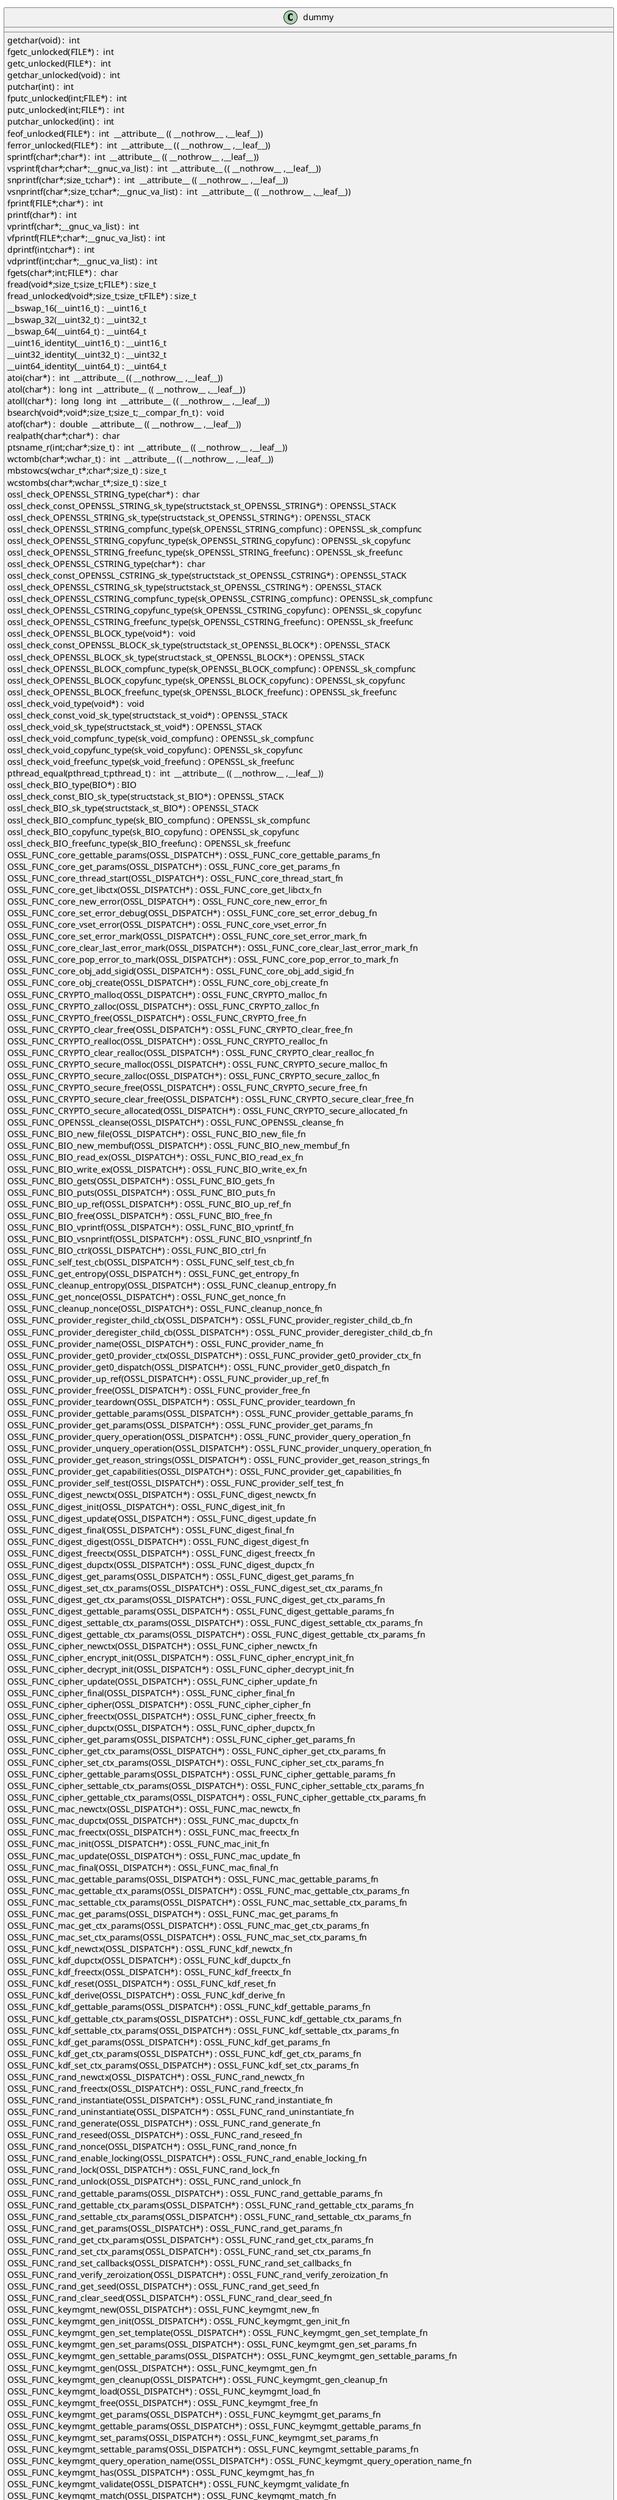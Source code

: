 @startuml
!pragma layout smetana
class dummy {
getchar(void) :  int  [[[./../.././qc/ssl/ssl_cert.c.html#742]]]
fgetc_unlocked(FILE*) :  int  [[[./../.././qc/ssl/ssl_cert.c.html#751]]]
getc_unlocked(FILE*) :  int  [[[./../.././qc/ssl/ssl_cert.c.html#761]]]
getchar_unlocked(void) :  int  [[[./../.././qc/ssl/ssl_cert.c.html#768]]]
putchar(int) :  int  [[[./../.././qc/ssl/ssl_cert.c.html#777]]]
fputc_unlocked(int;FILE*) :  int  [[[./../.././qc/ssl/ssl_cert.c.html#786]]]
putc_unlocked(int;FILE*) :  int  [[[./../.././qc/ssl/ssl_cert.c.html#796]]]
putchar_unlocked(int) :  int  [[[./../.././qc/ssl/ssl_cert.c.html#803]]]
feof_unlocked(FILE*) :  int  __attribute__ (( __nothrow__ ,__leaf__)) [[[./../.././qc/ssl/ssl_cert.c.html#809]]]
ferror_unlocked(FILE*) :  int  __attribute__ (( __nothrow__ ,__leaf__)) [[[./../.././qc/ssl/ssl_cert.c.html#816]]]
sprintf(char*;char*) :  int  __attribute__ (( __nothrow__ ,__leaf__)) [[[./../.././qc/ssl/ssl_cert.c.html#835]]]
vsprintf(char*;char*;__gnuc_va_list) :  int  __attribute__ (( __nothrow__ ,__leaf__)) [[[./../.././qc/ssl/ssl_cert.c.html#848]]]
snprintf(char*;size_t;char*) :  int  __attribute__ (( __nothrow__ ,__leaf__)) [[[./../.././qc/ssl/ssl_cert.c.html#867]]]
vsnprintf(char*;size_t;char*;__gnuc_va_list) :  int  __attribute__ (( __nothrow__ ,__leaf__)) [[[./../.././qc/ssl/ssl_cert.c.html#881]]]
fprintf(FILE*;char*) :  int  [[[./../.././qc/ssl/ssl_cert.c.html#902]]]
printf(char*) :  int  [[[./../.././qc/ssl/ssl_cert.c.html#909]]]
vprintf(char*;__gnuc_va_list) :  int  [[[./../.././qc/ssl/ssl_cert.c.html#921]]]
vfprintf(FILE*;char*;__gnuc_va_list) :  int  [[[./../.././qc/ssl/ssl_cert.c.html#931]]]
dprintf(int;char*) :  int  [[[./../.././qc/ssl/ssl_cert.c.html#946]]]
vdprintf(int;char*;__gnuc_va_list) :  int  [[[./../.././qc/ssl/ssl_cert.c.html#957]]]
fgets(char*;int;FILE*) :  char  [[[./../.././qc/ssl/ssl_cert.c.html#976]]]
fread(void*;size_t;size_t;FILE*) : size_t [[[./../.././qc/ssl/ssl_cert.c.html#1002]]]
fread_unlocked(void*;size_t;size_t;FILE*) : size_t [[[./../.././qc/ssl/ssl_cert.c.html#1029]]]
__bswap_16(__uint16_t) : __uint16_t [[[./../.././qc/ssl/ssl_cert.c.html#1212]]]
__bswap_32(__uint32_t) : __uint32_t [[[./../.././qc/ssl/ssl_cert.c.html#1227]]]
__bswap_64(__uint64_t) : __uint64_t [[[./../.././qc/ssl/ssl_cert.c.html#1237]]]
__uint16_identity(__uint16_t) : __uint16_t [[[./../.././qc/ssl/ssl_cert.c.html#1249]]]
__uint32_identity(__uint32_t) : __uint32_t [[[./../.././qc/ssl/ssl_cert.c.html#1255]]]
__uint64_identity(__uint64_t) : __uint64_t [[[./../.././qc/ssl/ssl_cert.c.html#1261]]]
atoi(char*) :  int  __attribute__ (( __nothrow__ ,__leaf__)) [[[./../.././qc/ssl/ssl_cert.c.html#1923]]]
atol(char*) :  long  int  __attribute__ (( __nothrow__ ,__leaf__)) [[[./../.././qc/ssl/ssl_cert.c.html#1928]]]
atoll(char*) :  long  long  int  __attribute__ (( __nothrow__ ,__leaf__)) [[[./../.././qc/ssl/ssl_cert.c.html#1935]]]
bsearch(void*;void*;size_t;size_t;__compar_fn_t) :  void  [[[./../.././qc/ssl/ssl_cert.c.html#2252]]]
atof(char*) :  double  __attribute__ (( __nothrow__ ,__leaf__)) [[[./../.././qc/ssl/ssl_cert.c.html#1]]]
realpath(char*;char*) :  char  [[[./../.././qc/ssl/ssl_cert.c.html#1]]]
ptsname_r(int;char*;size_t) :  int  __attribute__ (( __nothrow__ ,__leaf__)) [[[./../.././qc/ssl/ssl_cert.c.html#1]]]
wctomb(char*;wchar_t) :  int  __attribute__ (( __nothrow__ ,__leaf__)) [[[./../.././qc/ssl/ssl_cert.c.html#1]]]
mbstowcs(wchar_t*;char*;size_t) : size_t [[[./../.././qc/ssl/ssl_cert.c.html#1]]]
wcstombs(char*;wchar_t*;size_t) : size_t [[[./../.././qc/ssl/ssl_cert.c.html#1]]]
ossl_check_OPENSSL_STRING_type(char*) :  char  [[[./../.././qc/ssl/ssl_cert.c.html#1]]]
ossl_check_const_OPENSSL_STRING_sk_type(structstack_st_OPENSSL_STRING*) : OPENSSL_STACK [[[./../.././qc/ssl/ssl_cert.c.html#1]]]
ossl_check_OPENSSL_STRING_sk_type(structstack_st_OPENSSL_STRING*) : OPENSSL_STACK [[[./../.././qc/ssl/ssl_cert.c.html#1]]]
ossl_check_OPENSSL_STRING_compfunc_type(sk_OPENSSL_STRING_compfunc) : OPENSSL_sk_compfunc [[[./../.././qc/ssl/ssl_cert.c.html#1]]]
ossl_check_OPENSSL_STRING_copyfunc_type(sk_OPENSSL_STRING_copyfunc) : OPENSSL_sk_copyfunc [[[./../.././qc/ssl/ssl_cert.c.html#1]]]
ossl_check_OPENSSL_STRING_freefunc_type(sk_OPENSSL_STRING_freefunc) : OPENSSL_sk_freefunc [[[./../.././qc/ssl/ssl_cert.c.html#1]]]
ossl_check_OPENSSL_CSTRING_type(char*) :  char  [[[./../.././qc/ssl/ssl_cert.c.html#1]]]
ossl_check_const_OPENSSL_CSTRING_sk_type(structstack_st_OPENSSL_CSTRING*) : OPENSSL_STACK [[[./../.././qc/ssl/ssl_cert.c.html#1]]]
ossl_check_OPENSSL_CSTRING_sk_type(structstack_st_OPENSSL_CSTRING*) : OPENSSL_STACK [[[./../.././qc/ssl/ssl_cert.c.html#1]]]
ossl_check_OPENSSL_CSTRING_compfunc_type(sk_OPENSSL_CSTRING_compfunc) : OPENSSL_sk_compfunc [[[./../.././qc/ssl/ssl_cert.c.html#1]]]
ossl_check_OPENSSL_CSTRING_copyfunc_type(sk_OPENSSL_CSTRING_copyfunc) : OPENSSL_sk_copyfunc [[[./../.././qc/ssl/ssl_cert.c.html#1]]]
ossl_check_OPENSSL_CSTRING_freefunc_type(sk_OPENSSL_CSTRING_freefunc) : OPENSSL_sk_freefunc [[[./../.././qc/ssl/ssl_cert.c.html#1]]]
ossl_check_OPENSSL_BLOCK_type(void*) :  void  [[[./../.././qc/ssl/ssl_cert.c.html#1]]]
ossl_check_const_OPENSSL_BLOCK_sk_type(structstack_st_OPENSSL_BLOCK*) : OPENSSL_STACK [[[./../.././qc/ssl/ssl_cert.c.html#1]]]
ossl_check_OPENSSL_BLOCK_sk_type(structstack_st_OPENSSL_BLOCK*) : OPENSSL_STACK [[[./../.././qc/ssl/ssl_cert.c.html#1]]]
ossl_check_OPENSSL_BLOCK_compfunc_type(sk_OPENSSL_BLOCK_compfunc) : OPENSSL_sk_compfunc [[[./../.././qc/ssl/ssl_cert.c.html#1]]]
ossl_check_OPENSSL_BLOCK_copyfunc_type(sk_OPENSSL_BLOCK_copyfunc) : OPENSSL_sk_copyfunc [[[./../.././qc/ssl/ssl_cert.c.html#1]]]
ossl_check_OPENSSL_BLOCK_freefunc_type(sk_OPENSSL_BLOCK_freefunc) : OPENSSL_sk_freefunc [[[./../.././qc/ssl/ssl_cert.c.html#1]]]
ossl_check_void_type(void*) :  void  [[[./../.././qc/ssl/ssl_cert.c.html#1]]]
ossl_check_const_void_sk_type(structstack_st_void*) : OPENSSL_STACK [[[./../.././qc/ssl/ssl_cert.c.html#1]]]
ossl_check_void_sk_type(structstack_st_void*) : OPENSSL_STACK [[[./../.././qc/ssl/ssl_cert.c.html#1]]]
ossl_check_void_compfunc_type(sk_void_compfunc) : OPENSSL_sk_compfunc [[[./../.././qc/ssl/ssl_cert.c.html#1]]]
ossl_check_void_copyfunc_type(sk_void_copyfunc) : OPENSSL_sk_copyfunc [[[./../.././qc/ssl/ssl_cert.c.html#1]]]
ossl_check_void_freefunc_type(sk_void_freefunc) : OPENSSL_sk_freefunc [[[./../.././qc/ssl/ssl_cert.c.html#1]]]
pthread_equal(pthread_t;pthread_t) :  int  __attribute__ (( __nothrow__ ,__leaf__)) [[[./../.././qc/ssl/ssl_cert.c.html#1]]]
ossl_check_BIO_type(BIO*) : BIO [[[./../.././qc/ssl/ssl_cert.c.html#1]]]
ossl_check_const_BIO_sk_type(structstack_st_BIO*) : OPENSSL_STACK [[[./../.././qc/ssl/ssl_cert.c.html#1]]]
ossl_check_BIO_sk_type(structstack_st_BIO*) : OPENSSL_STACK [[[./../.././qc/ssl/ssl_cert.c.html#1]]]
ossl_check_BIO_compfunc_type(sk_BIO_compfunc) : OPENSSL_sk_compfunc [[[./../.././qc/ssl/ssl_cert.c.html#1]]]
ossl_check_BIO_copyfunc_type(sk_BIO_copyfunc) : OPENSSL_sk_copyfunc [[[./../.././qc/ssl/ssl_cert.c.html#1]]]
ossl_check_BIO_freefunc_type(sk_BIO_freefunc) : OPENSSL_sk_freefunc [[[./../.././qc/ssl/ssl_cert.c.html#1]]]
OSSL_FUNC_core_gettable_params(OSSL_DISPATCH*) : OSSL_FUNC_core_gettable_params_fn [[[./../.././qc/ssl/ssl_cert.c.html#1]]]
OSSL_FUNC_core_get_params(OSSL_DISPATCH*) : OSSL_FUNC_core_get_params_fn [[[./../.././qc/ssl/ssl_cert.c.html#1]]]
OSSL_FUNC_core_thread_start(OSSL_DISPATCH*) : OSSL_FUNC_core_thread_start_fn [[[./../.././qc/ssl/ssl_cert.c.html#1]]]
OSSL_FUNC_core_get_libctx(OSSL_DISPATCH*) : OSSL_FUNC_core_get_libctx_fn [[[./../.././qc/ssl/ssl_cert.c.html#1]]]
OSSL_FUNC_core_new_error(OSSL_DISPATCH*) : OSSL_FUNC_core_new_error_fn [[[./../.././qc/ssl/ssl_cert.c.html#1]]]
OSSL_FUNC_core_set_error_debug(OSSL_DISPATCH*) : OSSL_FUNC_core_set_error_debug_fn [[[./../.././qc/ssl/ssl_cert.c.html#1]]]
OSSL_FUNC_core_vset_error(OSSL_DISPATCH*) : OSSL_FUNC_core_vset_error_fn [[[./../.././qc/ssl/ssl_cert.c.html#1]]]
OSSL_FUNC_core_set_error_mark(OSSL_DISPATCH*) : OSSL_FUNC_core_set_error_mark_fn [[[./../.././qc/ssl/ssl_cert.c.html#1]]]
OSSL_FUNC_core_clear_last_error_mark(OSSL_DISPATCH*) : OSSL_FUNC_core_clear_last_error_mark_fn [[[./../.././qc/ssl/ssl_cert.c.html#1]]]
OSSL_FUNC_core_pop_error_to_mark(OSSL_DISPATCH*) : OSSL_FUNC_core_pop_error_to_mark_fn [[[./../.././qc/ssl/ssl_cert.c.html#1]]]
OSSL_FUNC_core_obj_add_sigid(OSSL_DISPATCH*) : OSSL_FUNC_core_obj_add_sigid_fn [[[./../.././qc/ssl/ssl_cert.c.html#1]]]
OSSL_FUNC_core_obj_create(OSSL_DISPATCH*) : OSSL_FUNC_core_obj_create_fn [[[./../.././qc/ssl/ssl_cert.c.html#1]]]
OSSL_FUNC_CRYPTO_malloc(OSSL_DISPATCH*) : OSSL_FUNC_CRYPTO_malloc_fn [[[./../.././qc/ssl/ssl_cert.c.html#1]]]
OSSL_FUNC_CRYPTO_zalloc(OSSL_DISPATCH*) : OSSL_FUNC_CRYPTO_zalloc_fn [[[./../.././qc/ssl/ssl_cert.c.html#1]]]
OSSL_FUNC_CRYPTO_free(OSSL_DISPATCH*) : OSSL_FUNC_CRYPTO_free_fn [[[./../.././qc/ssl/ssl_cert.c.html#1]]]
OSSL_FUNC_CRYPTO_clear_free(OSSL_DISPATCH*) : OSSL_FUNC_CRYPTO_clear_free_fn [[[./../.././qc/ssl/ssl_cert.c.html#1]]]
OSSL_FUNC_CRYPTO_realloc(OSSL_DISPATCH*) : OSSL_FUNC_CRYPTO_realloc_fn [[[./../.././qc/ssl/ssl_cert.c.html#1]]]
OSSL_FUNC_CRYPTO_clear_realloc(OSSL_DISPATCH*) : OSSL_FUNC_CRYPTO_clear_realloc_fn [[[./../.././qc/ssl/ssl_cert.c.html#1]]]
OSSL_FUNC_CRYPTO_secure_malloc(OSSL_DISPATCH*) : OSSL_FUNC_CRYPTO_secure_malloc_fn [[[./../.././qc/ssl/ssl_cert.c.html#1]]]
OSSL_FUNC_CRYPTO_secure_zalloc(OSSL_DISPATCH*) : OSSL_FUNC_CRYPTO_secure_zalloc_fn [[[./../.././qc/ssl/ssl_cert.c.html#1]]]
OSSL_FUNC_CRYPTO_secure_free(OSSL_DISPATCH*) : OSSL_FUNC_CRYPTO_secure_free_fn [[[./../.././qc/ssl/ssl_cert.c.html#1]]]
OSSL_FUNC_CRYPTO_secure_clear_free(OSSL_DISPATCH*) : OSSL_FUNC_CRYPTO_secure_clear_free_fn [[[./../.././qc/ssl/ssl_cert.c.html#1]]]
OSSL_FUNC_CRYPTO_secure_allocated(OSSL_DISPATCH*) : OSSL_FUNC_CRYPTO_secure_allocated_fn [[[./../.././qc/ssl/ssl_cert.c.html#1]]]
OSSL_FUNC_OPENSSL_cleanse(OSSL_DISPATCH*) : OSSL_FUNC_OPENSSL_cleanse_fn [[[./../.././qc/ssl/ssl_cert.c.html#1]]]
OSSL_FUNC_BIO_new_file(OSSL_DISPATCH*) : OSSL_FUNC_BIO_new_file_fn [[[./../.././qc/ssl/ssl_cert.c.html#1]]]
OSSL_FUNC_BIO_new_membuf(OSSL_DISPATCH*) : OSSL_FUNC_BIO_new_membuf_fn [[[./../.././qc/ssl/ssl_cert.c.html#1]]]
OSSL_FUNC_BIO_read_ex(OSSL_DISPATCH*) : OSSL_FUNC_BIO_read_ex_fn [[[./../.././qc/ssl/ssl_cert.c.html#1]]]
OSSL_FUNC_BIO_write_ex(OSSL_DISPATCH*) : OSSL_FUNC_BIO_write_ex_fn [[[./../.././qc/ssl/ssl_cert.c.html#1]]]
OSSL_FUNC_BIO_gets(OSSL_DISPATCH*) : OSSL_FUNC_BIO_gets_fn [[[./../.././qc/ssl/ssl_cert.c.html#1]]]
OSSL_FUNC_BIO_puts(OSSL_DISPATCH*) : OSSL_FUNC_BIO_puts_fn [[[./../.././qc/ssl/ssl_cert.c.html#1]]]
OSSL_FUNC_BIO_up_ref(OSSL_DISPATCH*) : OSSL_FUNC_BIO_up_ref_fn [[[./../.././qc/ssl/ssl_cert.c.html#1]]]
OSSL_FUNC_BIO_free(OSSL_DISPATCH*) : OSSL_FUNC_BIO_free_fn [[[./../.././qc/ssl/ssl_cert.c.html#1]]]
OSSL_FUNC_BIO_vprintf(OSSL_DISPATCH*) : OSSL_FUNC_BIO_vprintf_fn [[[./../.././qc/ssl/ssl_cert.c.html#1]]]
OSSL_FUNC_BIO_vsnprintf(OSSL_DISPATCH*) : OSSL_FUNC_BIO_vsnprintf_fn [[[./../.././qc/ssl/ssl_cert.c.html#1]]]
OSSL_FUNC_BIO_ctrl(OSSL_DISPATCH*) : OSSL_FUNC_BIO_ctrl_fn [[[./../.././qc/ssl/ssl_cert.c.html#1]]]
OSSL_FUNC_self_test_cb(OSSL_DISPATCH*) : OSSL_FUNC_self_test_cb_fn [[[./../.././qc/ssl/ssl_cert.c.html#1]]]
OSSL_FUNC_get_entropy(OSSL_DISPATCH*) : OSSL_FUNC_get_entropy_fn [[[./../.././qc/ssl/ssl_cert.c.html#1]]]
OSSL_FUNC_cleanup_entropy(OSSL_DISPATCH*) : OSSL_FUNC_cleanup_entropy_fn [[[./../.././qc/ssl/ssl_cert.c.html#1]]]
OSSL_FUNC_get_nonce(OSSL_DISPATCH*) : OSSL_FUNC_get_nonce_fn [[[./../.././qc/ssl/ssl_cert.c.html#1]]]
OSSL_FUNC_cleanup_nonce(OSSL_DISPATCH*) : OSSL_FUNC_cleanup_nonce_fn [[[./../.././qc/ssl/ssl_cert.c.html#1]]]
OSSL_FUNC_provider_register_child_cb(OSSL_DISPATCH*) : OSSL_FUNC_provider_register_child_cb_fn [[[./../.././qc/ssl/ssl_cert.c.html#1]]]
OSSL_FUNC_provider_deregister_child_cb(OSSL_DISPATCH*) : OSSL_FUNC_provider_deregister_child_cb_fn [[[./../.././qc/ssl/ssl_cert.c.html#1]]]
OSSL_FUNC_provider_name(OSSL_DISPATCH*) : OSSL_FUNC_provider_name_fn [[[./../.././qc/ssl/ssl_cert.c.html#1]]]
OSSL_FUNC_provider_get0_provider_ctx(OSSL_DISPATCH*) : OSSL_FUNC_provider_get0_provider_ctx_fn [[[./../.././qc/ssl/ssl_cert.c.html#1]]]
OSSL_FUNC_provider_get0_dispatch(OSSL_DISPATCH*) : OSSL_FUNC_provider_get0_dispatch_fn [[[./../.././qc/ssl/ssl_cert.c.html#1]]]
OSSL_FUNC_provider_up_ref(OSSL_DISPATCH*) : OSSL_FUNC_provider_up_ref_fn [[[./../.././qc/ssl/ssl_cert.c.html#1]]]
OSSL_FUNC_provider_free(OSSL_DISPATCH*) : OSSL_FUNC_provider_free_fn [[[./../.././qc/ssl/ssl_cert.c.html#1]]]
OSSL_FUNC_provider_teardown(OSSL_DISPATCH*) : OSSL_FUNC_provider_teardown_fn [[[./../.././qc/ssl/ssl_cert.c.html#1]]]
OSSL_FUNC_provider_gettable_params(OSSL_DISPATCH*) : OSSL_FUNC_provider_gettable_params_fn [[[./../.././qc/ssl/ssl_cert.c.html#1]]]
OSSL_FUNC_provider_get_params(OSSL_DISPATCH*) : OSSL_FUNC_provider_get_params_fn [[[./../.././qc/ssl/ssl_cert.c.html#1]]]
OSSL_FUNC_provider_query_operation(OSSL_DISPATCH*) : OSSL_FUNC_provider_query_operation_fn [[[./../.././qc/ssl/ssl_cert.c.html#1]]]
OSSL_FUNC_provider_unquery_operation(OSSL_DISPATCH*) : OSSL_FUNC_provider_unquery_operation_fn [[[./../.././qc/ssl/ssl_cert.c.html#1]]]
OSSL_FUNC_provider_get_reason_strings(OSSL_DISPATCH*) : OSSL_FUNC_provider_get_reason_strings_fn [[[./../.././qc/ssl/ssl_cert.c.html#1]]]
OSSL_FUNC_provider_get_capabilities(OSSL_DISPATCH*) : OSSL_FUNC_provider_get_capabilities_fn [[[./../.././qc/ssl/ssl_cert.c.html#1]]]
OSSL_FUNC_provider_self_test(OSSL_DISPATCH*) : OSSL_FUNC_provider_self_test_fn [[[./../.././qc/ssl/ssl_cert.c.html#1]]]
OSSL_FUNC_digest_newctx(OSSL_DISPATCH*) : OSSL_FUNC_digest_newctx_fn [[[./../.././qc/ssl/ssl_cert.c.html#1]]]
OSSL_FUNC_digest_init(OSSL_DISPATCH*) : OSSL_FUNC_digest_init_fn [[[./../.././qc/ssl/ssl_cert.c.html#1]]]
OSSL_FUNC_digest_update(OSSL_DISPATCH*) : OSSL_FUNC_digest_update_fn [[[./../.././qc/ssl/ssl_cert.c.html#1]]]
OSSL_FUNC_digest_final(OSSL_DISPATCH*) : OSSL_FUNC_digest_final_fn [[[./../.././qc/ssl/ssl_cert.c.html#1]]]
OSSL_FUNC_digest_digest(OSSL_DISPATCH*) : OSSL_FUNC_digest_digest_fn [[[./../.././qc/ssl/ssl_cert.c.html#1]]]
OSSL_FUNC_digest_freectx(OSSL_DISPATCH*) : OSSL_FUNC_digest_freectx_fn [[[./../.././qc/ssl/ssl_cert.c.html#1]]]
OSSL_FUNC_digest_dupctx(OSSL_DISPATCH*) : OSSL_FUNC_digest_dupctx_fn [[[./../.././qc/ssl/ssl_cert.c.html#1]]]
OSSL_FUNC_digest_get_params(OSSL_DISPATCH*) : OSSL_FUNC_digest_get_params_fn [[[./../.././qc/ssl/ssl_cert.c.html#1]]]
OSSL_FUNC_digest_set_ctx_params(OSSL_DISPATCH*) : OSSL_FUNC_digest_set_ctx_params_fn [[[./../.././qc/ssl/ssl_cert.c.html#1]]]
OSSL_FUNC_digest_get_ctx_params(OSSL_DISPATCH*) : OSSL_FUNC_digest_get_ctx_params_fn [[[./../.././qc/ssl/ssl_cert.c.html#1]]]
OSSL_FUNC_digest_gettable_params(OSSL_DISPATCH*) : OSSL_FUNC_digest_gettable_params_fn [[[./../.././qc/ssl/ssl_cert.c.html#1]]]
OSSL_FUNC_digest_settable_ctx_params(OSSL_DISPATCH*) : OSSL_FUNC_digest_settable_ctx_params_fn [[[./../.././qc/ssl/ssl_cert.c.html#1]]]
OSSL_FUNC_digest_gettable_ctx_params(OSSL_DISPATCH*) : OSSL_FUNC_digest_gettable_ctx_params_fn [[[./../.././qc/ssl/ssl_cert.c.html#1]]]
OSSL_FUNC_cipher_newctx(OSSL_DISPATCH*) : OSSL_FUNC_cipher_newctx_fn [[[./../.././qc/ssl/ssl_cert.c.html#1]]]
OSSL_FUNC_cipher_encrypt_init(OSSL_DISPATCH*) : OSSL_FUNC_cipher_encrypt_init_fn [[[./../.././qc/ssl/ssl_cert.c.html#1]]]
OSSL_FUNC_cipher_decrypt_init(OSSL_DISPATCH*) : OSSL_FUNC_cipher_decrypt_init_fn [[[./../.././qc/ssl/ssl_cert.c.html#1]]]
OSSL_FUNC_cipher_update(OSSL_DISPATCH*) : OSSL_FUNC_cipher_update_fn [[[./../.././qc/ssl/ssl_cert.c.html#1]]]
OSSL_FUNC_cipher_final(OSSL_DISPATCH*) : OSSL_FUNC_cipher_final_fn [[[./../.././qc/ssl/ssl_cert.c.html#1]]]
OSSL_FUNC_cipher_cipher(OSSL_DISPATCH*) : OSSL_FUNC_cipher_cipher_fn [[[./../.././qc/ssl/ssl_cert.c.html#1]]]
OSSL_FUNC_cipher_freectx(OSSL_DISPATCH*) : OSSL_FUNC_cipher_freectx_fn [[[./../.././qc/ssl/ssl_cert.c.html#1]]]
OSSL_FUNC_cipher_dupctx(OSSL_DISPATCH*) : OSSL_FUNC_cipher_dupctx_fn [[[./../.././qc/ssl/ssl_cert.c.html#1]]]
OSSL_FUNC_cipher_get_params(OSSL_DISPATCH*) : OSSL_FUNC_cipher_get_params_fn [[[./../.././qc/ssl/ssl_cert.c.html#1]]]
OSSL_FUNC_cipher_get_ctx_params(OSSL_DISPATCH*) : OSSL_FUNC_cipher_get_ctx_params_fn [[[./../.././qc/ssl/ssl_cert.c.html#1]]]
OSSL_FUNC_cipher_set_ctx_params(OSSL_DISPATCH*) : OSSL_FUNC_cipher_set_ctx_params_fn [[[./../.././qc/ssl/ssl_cert.c.html#1]]]
OSSL_FUNC_cipher_gettable_params(OSSL_DISPATCH*) : OSSL_FUNC_cipher_gettable_params_fn [[[./../.././qc/ssl/ssl_cert.c.html#1]]]
OSSL_FUNC_cipher_settable_ctx_params(OSSL_DISPATCH*) : OSSL_FUNC_cipher_settable_ctx_params_fn [[[./../.././qc/ssl/ssl_cert.c.html#1]]]
OSSL_FUNC_cipher_gettable_ctx_params(OSSL_DISPATCH*) : OSSL_FUNC_cipher_gettable_ctx_params_fn [[[./../.././qc/ssl/ssl_cert.c.html#1]]]
OSSL_FUNC_mac_newctx(OSSL_DISPATCH*) : OSSL_FUNC_mac_newctx_fn [[[./../.././qc/ssl/ssl_cert.c.html#1]]]
OSSL_FUNC_mac_dupctx(OSSL_DISPATCH*) : OSSL_FUNC_mac_dupctx_fn [[[./../.././qc/ssl/ssl_cert.c.html#1]]]
OSSL_FUNC_mac_freectx(OSSL_DISPATCH*) : OSSL_FUNC_mac_freectx_fn [[[./../.././qc/ssl/ssl_cert.c.html#1]]]
OSSL_FUNC_mac_init(OSSL_DISPATCH*) : OSSL_FUNC_mac_init_fn [[[./../.././qc/ssl/ssl_cert.c.html#1]]]
OSSL_FUNC_mac_update(OSSL_DISPATCH*) : OSSL_FUNC_mac_update_fn [[[./../.././qc/ssl/ssl_cert.c.html#1]]]
OSSL_FUNC_mac_final(OSSL_DISPATCH*) : OSSL_FUNC_mac_final_fn [[[./../.././qc/ssl/ssl_cert.c.html#1]]]
OSSL_FUNC_mac_gettable_params(OSSL_DISPATCH*) : OSSL_FUNC_mac_gettable_params_fn [[[./../.././qc/ssl/ssl_cert.c.html#1]]]
OSSL_FUNC_mac_gettable_ctx_params(OSSL_DISPATCH*) : OSSL_FUNC_mac_gettable_ctx_params_fn [[[./../.././qc/ssl/ssl_cert.c.html#1]]]
OSSL_FUNC_mac_settable_ctx_params(OSSL_DISPATCH*) : OSSL_FUNC_mac_settable_ctx_params_fn [[[./../.././qc/ssl/ssl_cert.c.html#1]]]
OSSL_FUNC_mac_get_params(OSSL_DISPATCH*) : OSSL_FUNC_mac_get_params_fn [[[./../.././qc/ssl/ssl_cert.c.html#1]]]
OSSL_FUNC_mac_get_ctx_params(OSSL_DISPATCH*) : OSSL_FUNC_mac_get_ctx_params_fn [[[./../.././qc/ssl/ssl_cert.c.html#1]]]
OSSL_FUNC_mac_set_ctx_params(OSSL_DISPATCH*) : OSSL_FUNC_mac_set_ctx_params_fn [[[./../.././qc/ssl/ssl_cert.c.html#1]]]
OSSL_FUNC_kdf_newctx(OSSL_DISPATCH*) : OSSL_FUNC_kdf_newctx_fn [[[./../.././qc/ssl/ssl_cert.c.html#1]]]
OSSL_FUNC_kdf_dupctx(OSSL_DISPATCH*) : OSSL_FUNC_kdf_dupctx_fn [[[./../.././qc/ssl/ssl_cert.c.html#1]]]
OSSL_FUNC_kdf_freectx(OSSL_DISPATCH*) : OSSL_FUNC_kdf_freectx_fn [[[./../.././qc/ssl/ssl_cert.c.html#1]]]
OSSL_FUNC_kdf_reset(OSSL_DISPATCH*) : OSSL_FUNC_kdf_reset_fn [[[./../.././qc/ssl/ssl_cert.c.html#1]]]
OSSL_FUNC_kdf_derive(OSSL_DISPATCH*) : OSSL_FUNC_kdf_derive_fn [[[./../.././qc/ssl/ssl_cert.c.html#1]]]
OSSL_FUNC_kdf_gettable_params(OSSL_DISPATCH*) : OSSL_FUNC_kdf_gettable_params_fn [[[./../.././qc/ssl/ssl_cert.c.html#1]]]
OSSL_FUNC_kdf_gettable_ctx_params(OSSL_DISPATCH*) : OSSL_FUNC_kdf_gettable_ctx_params_fn [[[./../.././qc/ssl/ssl_cert.c.html#1]]]
OSSL_FUNC_kdf_settable_ctx_params(OSSL_DISPATCH*) : OSSL_FUNC_kdf_settable_ctx_params_fn [[[./../.././qc/ssl/ssl_cert.c.html#1]]]
OSSL_FUNC_kdf_get_params(OSSL_DISPATCH*) : OSSL_FUNC_kdf_get_params_fn [[[./../.././qc/ssl/ssl_cert.c.html#1]]]
OSSL_FUNC_kdf_get_ctx_params(OSSL_DISPATCH*) : OSSL_FUNC_kdf_get_ctx_params_fn [[[./../.././qc/ssl/ssl_cert.c.html#1]]]
OSSL_FUNC_kdf_set_ctx_params(OSSL_DISPATCH*) : OSSL_FUNC_kdf_set_ctx_params_fn [[[./../.././qc/ssl/ssl_cert.c.html#1]]]
OSSL_FUNC_rand_newctx(OSSL_DISPATCH*) : OSSL_FUNC_rand_newctx_fn [[[./../.././qc/ssl/ssl_cert.c.html#1]]]
OSSL_FUNC_rand_freectx(OSSL_DISPATCH*) : OSSL_FUNC_rand_freectx_fn [[[./../.././qc/ssl/ssl_cert.c.html#1]]]
OSSL_FUNC_rand_instantiate(OSSL_DISPATCH*) : OSSL_FUNC_rand_instantiate_fn [[[./../.././qc/ssl/ssl_cert.c.html#1]]]
OSSL_FUNC_rand_uninstantiate(OSSL_DISPATCH*) : OSSL_FUNC_rand_uninstantiate_fn [[[./../.././qc/ssl/ssl_cert.c.html#1]]]
OSSL_FUNC_rand_generate(OSSL_DISPATCH*) : OSSL_FUNC_rand_generate_fn [[[./../.././qc/ssl/ssl_cert.c.html#1]]]
OSSL_FUNC_rand_reseed(OSSL_DISPATCH*) : OSSL_FUNC_rand_reseed_fn [[[./../.././qc/ssl/ssl_cert.c.html#1]]]
OSSL_FUNC_rand_nonce(OSSL_DISPATCH*) : OSSL_FUNC_rand_nonce_fn [[[./../.././qc/ssl/ssl_cert.c.html#1]]]
OSSL_FUNC_rand_enable_locking(OSSL_DISPATCH*) : OSSL_FUNC_rand_enable_locking_fn [[[./../.././qc/ssl/ssl_cert.c.html#1]]]
OSSL_FUNC_rand_lock(OSSL_DISPATCH*) : OSSL_FUNC_rand_lock_fn [[[./../.././qc/ssl/ssl_cert.c.html#1]]]
OSSL_FUNC_rand_unlock(OSSL_DISPATCH*) : OSSL_FUNC_rand_unlock_fn [[[./../.././qc/ssl/ssl_cert.c.html#1]]]
OSSL_FUNC_rand_gettable_params(OSSL_DISPATCH*) : OSSL_FUNC_rand_gettable_params_fn [[[./../.././qc/ssl/ssl_cert.c.html#1]]]
OSSL_FUNC_rand_gettable_ctx_params(OSSL_DISPATCH*) : OSSL_FUNC_rand_gettable_ctx_params_fn [[[./../.././qc/ssl/ssl_cert.c.html#1]]]
OSSL_FUNC_rand_settable_ctx_params(OSSL_DISPATCH*) : OSSL_FUNC_rand_settable_ctx_params_fn [[[./../.././qc/ssl/ssl_cert.c.html#1]]]
OSSL_FUNC_rand_get_params(OSSL_DISPATCH*) : OSSL_FUNC_rand_get_params_fn [[[./../.././qc/ssl/ssl_cert.c.html#1]]]
OSSL_FUNC_rand_get_ctx_params(OSSL_DISPATCH*) : OSSL_FUNC_rand_get_ctx_params_fn [[[./../.././qc/ssl/ssl_cert.c.html#1]]]
OSSL_FUNC_rand_set_ctx_params(OSSL_DISPATCH*) : OSSL_FUNC_rand_set_ctx_params_fn [[[./../.././qc/ssl/ssl_cert.c.html#1]]]
OSSL_FUNC_rand_set_callbacks(OSSL_DISPATCH*) : OSSL_FUNC_rand_set_callbacks_fn [[[./../.././qc/ssl/ssl_cert.c.html#1]]]
OSSL_FUNC_rand_verify_zeroization(OSSL_DISPATCH*) : OSSL_FUNC_rand_verify_zeroization_fn [[[./../.././qc/ssl/ssl_cert.c.html#1]]]
OSSL_FUNC_rand_get_seed(OSSL_DISPATCH*) : OSSL_FUNC_rand_get_seed_fn [[[./../.././qc/ssl/ssl_cert.c.html#1]]]
OSSL_FUNC_rand_clear_seed(OSSL_DISPATCH*) : OSSL_FUNC_rand_clear_seed_fn [[[./../.././qc/ssl/ssl_cert.c.html#1]]]
OSSL_FUNC_keymgmt_new(OSSL_DISPATCH*) : OSSL_FUNC_keymgmt_new_fn [[[./../.././qc/ssl/ssl_cert.c.html#1]]]
OSSL_FUNC_keymgmt_gen_init(OSSL_DISPATCH*) : OSSL_FUNC_keymgmt_gen_init_fn [[[./../.././qc/ssl/ssl_cert.c.html#1]]]
OSSL_FUNC_keymgmt_gen_set_template(OSSL_DISPATCH*) : OSSL_FUNC_keymgmt_gen_set_template_fn [[[./../.././qc/ssl/ssl_cert.c.html#1]]]
OSSL_FUNC_keymgmt_gen_set_params(OSSL_DISPATCH*) : OSSL_FUNC_keymgmt_gen_set_params_fn [[[./../.././qc/ssl/ssl_cert.c.html#1]]]
OSSL_FUNC_keymgmt_gen_settable_params(OSSL_DISPATCH*) : OSSL_FUNC_keymgmt_gen_settable_params_fn [[[./../.././qc/ssl/ssl_cert.c.html#1]]]
OSSL_FUNC_keymgmt_gen(OSSL_DISPATCH*) : OSSL_FUNC_keymgmt_gen_fn [[[./../.././qc/ssl/ssl_cert.c.html#1]]]
OSSL_FUNC_keymgmt_gen_cleanup(OSSL_DISPATCH*) : OSSL_FUNC_keymgmt_gen_cleanup_fn [[[./../.././qc/ssl/ssl_cert.c.html#1]]]
OSSL_FUNC_keymgmt_load(OSSL_DISPATCH*) : OSSL_FUNC_keymgmt_load_fn [[[./../.././qc/ssl/ssl_cert.c.html#1]]]
OSSL_FUNC_keymgmt_free(OSSL_DISPATCH*) : OSSL_FUNC_keymgmt_free_fn [[[./../.././qc/ssl/ssl_cert.c.html#1]]]
OSSL_FUNC_keymgmt_get_params(OSSL_DISPATCH*) : OSSL_FUNC_keymgmt_get_params_fn [[[./../.././qc/ssl/ssl_cert.c.html#1]]]
OSSL_FUNC_keymgmt_gettable_params(OSSL_DISPATCH*) : OSSL_FUNC_keymgmt_gettable_params_fn [[[./../.././qc/ssl/ssl_cert.c.html#1]]]
OSSL_FUNC_keymgmt_set_params(OSSL_DISPATCH*) : OSSL_FUNC_keymgmt_set_params_fn [[[./../.././qc/ssl/ssl_cert.c.html#1]]]
OSSL_FUNC_keymgmt_settable_params(OSSL_DISPATCH*) : OSSL_FUNC_keymgmt_settable_params_fn [[[./../.././qc/ssl/ssl_cert.c.html#1]]]
OSSL_FUNC_keymgmt_query_operation_name(OSSL_DISPATCH*) : OSSL_FUNC_keymgmt_query_operation_name_fn [[[./../.././qc/ssl/ssl_cert.c.html#1]]]
OSSL_FUNC_keymgmt_has(OSSL_DISPATCH*) : OSSL_FUNC_keymgmt_has_fn [[[./../.././qc/ssl/ssl_cert.c.html#1]]]
OSSL_FUNC_keymgmt_validate(OSSL_DISPATCH*) : OSSL_FUNC_keymgmt_validate_fn [[[./../.././qc/ssl/ssl_cert.c.html#1]]]
OSSL_FUNC_keymgmt_match(OSSL_DISPATCH*) : OSSL_FUNC_keymgmt_match_fn [[[./../.././qc/ssl/ssl_cert.c.html#1]]]
OSSL_FUNC_keymgmt_import(OSSL_DISPATCH*) : OSSL_FUNC_keymgmt_import_fn [[[./../.././qc/ssl/ssl_cert.c.html#1]]]
OSSL_FUNC_keymgmt_import_types(OSSL_DISPATCH*) : OSSL_FUNC_keymgmt_import_types_fn [[[./../.././qc/ssl/ssl_cert.c.html#1]]]
OSSL_FUNC_keymgmt_export(OSSL_DISPATCH*) : OSSL_FUNC_keymgmt_export_fn [[[./../.././qc/ssl/ssl_cert.c.html#1]]]
OSSL_FUNC_keymgmt_export_types(OSSL_DISPATCH*) : OSSL_FUNC_keymgmt_export_types_fn [[[./../.././qc/ssl/ssl_cert.c.html#1]]]
OSSL_FUNC_keymgmt_dup(OSSL_DISPATCH*) : OSSL_FUNC_keymgmt_dup_fn [[[./../.././qc/ssl/ssl_cert.c.html#1]]]
OSSL_FUNC_keyexch_newctx(OSSL_DISPATCH*) : OSSL_FUNC_keyexch_newctx_fn [[[./../.././qc/ssl/ssl_cert.c.html#1]]]
OSSL_FUNC_keyexch_init(OSSL_DISPATCH*) : OSSL_FUNC_keyexch_init_fn [[[./../.././qc/ssl/ssl_cert.c.html#1]]]
OSSL_FUNC_keyexch_derive(OSSL_DISPATCH*) : OSSL_FUNC_keyexch_derive_fn [[[./../.././qc/ssl/ssl_cert.c.html#1]]]
OSSL_FUNC_keyexch_set_peer(OSSL_DISPATCH*) : OSSL_FUNC_keyexch_set_peer_fn [[[./../.././qc/ssl/ssl_cert.c.html#1]]]
OSSL_FUNC_keyexch_freectx(OSSL_DISPATCH*) : OSSL_FUNC_keyexch_freectx_fn [[[./../.././qc/ssl/ssl_cert.c.html#1]]]
OSSL_FUNC_keyexch_dupctx(OSSL_DISPATCH*) : OSSL_FUNC_keyexch_dupctx_fn [[[./../.././qc/ssl/ssl_cert.c.html#1]]]
OSSL_FUNC_keyexch_set_ctx_params(OSSL_DISPATCH*) : OSSL_FUNC_keyexch_set_ctx_params_fn [[[./../.././qc/ssl/ssl_cert.c.html#1]]]
OSSL_FUNC_keyexch_settable_ctx_params(OSSL_DISPATCH*) : OSSL_FUNC_keyexch_settable_ctx_params_fn [[[./../.././qc/ssl/ssl_cert.c.html#1]]]
OSSL_FUNC_keyexch_get_ctx_params(OSSL_DISPATCH*) : OSSL_FUNC_keyexch_get_ctx_params_fn [[[./../.././qc/ssl/ssl_cert.c.html#1]]]
OSSL_FUNC_keyexch_gettable_ctx_params(OSSL_DISPATCH*) : OSSL_FUNC_keyexch_gettable_ctx_params_fn [[[./../.././qc/ssl/ssl_cert.c.html#1]]]
OSSL_FUNC_signature_newctx(OSSL_DISPATCH*) : OSSL_FUNC_signature_newctx_fn [[[./../.././qc/ssl/ssl_cert.c.html#1]]]
OSSL_FUNC_signature_sign_init(OSSL_DISPATCH*) : OSSL_FUNC_signature_sign_init_fn [[[./../.././qc/ssl/ssl_cert.c.html#1]]]
OSSL_FUNC_signature_sign(OSSL_DISPATCH*) : OSSL_FUNC_signature_sign_fn [[[./../.././qc/ssl/ssl_cert.c.html#1]]]
OSSL_FUNC_signature_verify_init(OSSL_DISPATCH*) : OSSL_FUNC_signature_verify_init_fn [[[./../.././qc/ssl/ssl_cert.c.html#1]]]
OSSL_FUNC_signature_verify(OSSL_DISPATCH*) : OSSL_FUNC_signature_verify_fn [[[./../.././qc/ssl/ssl_cert.c.html#1]]]
OSSL_FUNC_signature_verify_recover_init(OSSL_DISPATCH*) : OSSL_FUNC_signature_verify_recover_init_fn [[[./../.././qc/ssl/ssl_cert.c.html#1]]]
OSSL_FUNC_signature_verify_recover(OSSL_DISPATCH*) : OSSL_FUNC_signature_verify_recover_fn [[[./../.././qc/ssl/ssl_cert.c.html#1]]]
OSSL_FUNC_signature_digest_sign_init(OSSL_DISPATCH*) : OSSL_FUNC_signature_digest_sign_init_fn [[[./../.././qc/ssl/ssl_cert.c.html#1]]]
OSSL_FUNC_signature_digest_sign_update(OSSL_DISPATCH*) : OSSL_FUNC_signature_digest_sign_update_fn [[[./../.././qc/ssl/ssl_cert.c.html#1]]]
OSSL_FUNC_signature_digest_sign_final(OSSL_DISPATCH*) : OSSL_FUNC_signature_digest_sign_final_fn [[[./../.././qc/ssl/ssl_cert.c.html#1]]]
OSSL_FUNC_signature_digest_sign(OSSL_DISPATCH*) : OSSL_FUNC_signature_digest_sign_fn [[[./../.././qc/ssl/ssl_cert.c.html#1]]]
OSSL_FUNC_signature_digest_verify_init(OSSL_DISPATCH*) : OSSL_FUNC_signature_digest_verify_init_fn [[[./../.././qc/ssl/ssl_cert.c.html#1]]]
OSSL_FUNC_signature_digest_verify_update(OSSL_DISPATCH*) : OSSL_FUNC_signature_digest_verify_update_fn [[[./../.././qc/ssl/ssl_cert.c.html#1]]]
OSSL_FUNC_signature_digest_verify_final(OSSL_DISPATCH*) : OSSL_FUNC_signature_digest_verify_final_fn [[[./../.././qc/ssl/ssl_cert.c.html#1]]]
OSSL_FUNC_signature_digest_verify(OSSL_DISPATCH*) : OSSL_FUNC_signature_digest_verify_fn [[[./../.././qc/ssl/ssl_cert.c.html#1]]]
OSSL_FUNC_signature_freectx(OSSL_DISPATCH*) : OSSL_FUNC_signature_freectx_fn [[[./../.././qc/ssl/ssl_cert.c.html#1]]]
OSSL_FUNC_signature_dupctx(OSSL_DISPATCH*) : OSSL_FUNC_signature_dupctx_fn [[[./../.././qc/ssl/ssl_cert.c.html#1]]]
OSSL_FUNC_signature_get_ctx_params(OSSL_DISPATCH*) : OSSL_FUNC_signature_get_ctx_params_fn [[[./../.././qc/ssl/ssl_cert.c.html#1]]]
OSSL_FUNC_signature_gettable_ctx_params(OSSL_DISPATCH*) : OSSL_FUNC_signature_gettable_ctx_params_fn [[[./../.././qc/ssl/ssl_cert.c.html#1]]]
OSSL_FUNC_signature_set_ctx_params(OSSL_DISPATCH*) : OSSL_FUNC_signature_set_ctx_params_fn [[[./../.././qc/ssl/ssl_cert.c.html#1]]]
OSSL_FUNC_signature_settable_ctx_params(OSSL_DISPATCH*) : OSSL_FUNC_signature_settable_ctx_params_fn [[[./../.././qc/ssl/ssl_cert.c.html#1]]]
OSSL_FUNC_signature_get_ctx_md_params(OSSL_DISPATCH*) : OSSL_FUNC_signature_get_ctx_md_params_fn [[[./../.././qc/ssl/ssl_cert.c.html#1]]]
OSSL_FUNC_signature_gettable_ctx_md_params(OSSL_DISPATCH*) : OSSL_FUNC_signature_gettable_ctx_md_params_fn [[[./../.././qc/ssl/ssl_cert.c.html#1]]]
OSSL_FUNC_signature_set_ctx_md_params(OSSL_DISPATCH*) : OSSL_FUNC_signature_set_ctx_md_params_fn [[[./../.././qc/ssl/ssl_cert.c.html#1]]]
OSSL_FUNC_signature_settable_ctx_md_params(OSSL_DISPATCH*) : OSSL_FUNC_signature_settable_ctx_md_params_fn [[[./../.././qc/ssl/ssl_cert.c.html#1]]]
OSSL_FUNC_asym_cipher_newctx(OSSL_DISPATCH*) : OSSL_FUNC_asym_cipher_newctx_fn [[[./../.././qc/ssl/ssl_cert.c.html#1]]]
OSSL_FUNC_asym_cipher_encrypt_init(OSSL_DISPATCH*) : OSSL_FUNC_asym_cipher_encrypt_init_fn [[[./../.././qc/ssl/ssl_cert.c.html#1]]]
OSSL_FUNC_asym_cipher_encrypt(OSSL_DISPATCH*) : OSSL_FUNC_asym_cipher_encrypt_fn [[[./../.././qc/ssl/ssl_cert.c.html#1]]]
OSSL_FUNC_asym_cipher_decrypt_init(OSSL_DISPATCH*) : OSSL_FUNC_asym_cipher_decrypt_init_fn [[[./../.././qc/ssl/ssl_cert.c.html#1]]]
OSSL_FUNC_asym_cipher_decrypt(OSSL_DISPATCH*) : OSSL_FUNC_asym_cipher_decrypt_fn [[[./../.././qc/ssl/ssl_cert.c.html#1]]]
OSSL_FUNC_asym_cipher_freectx(OSSL_DISPATCH*) : OSSL_FUNC_asym_cipher_freectx_fn [[[./../.././qc/ssl/ssl_cert.c.html#1]]]
OSSL_FUNC_asym_cipher_dupctx(OSSL_DISPATCH*) : OSSL_FUNC_asym_cipher_dupctx_fn [[[./../.././qc/ssl/ssl_cert.c.html#1]]]
OSSL_FUNC_asym_cipher_get_ctx_params(OSSL_DISPATCH*) : OSSL_FUNC_asym_cipher_get_ctx_params_fn [[[./../.././qc/ssl/ssl_cert.c.html#1]]]
OSSL_FUNC_asym_cipher_gettable_ctx_params(OSSL_DISPATCH*) : OSSL_FUNC_asym_cipher_gettable_ctx_params_fn [[[./../.././qc/ssl/ssl_cert.c.html#1]]]
OSSL_FUNC_asym_cipher_set_ctx_params(OSSL_DISPATCH*) : OSSL_FUNC_asym_cipher_set_ctx_params_fn [[[./../.././qc/ssl/ssl_cert.c.html#1]]]
OSSL_FUNC_asym_cipher_settable_ctx_params(OSSL_DISPATCH*) : OSSL_FUNC_asym_cipher_settable_ctx_params_fn [[[./../.././qc/ssl/ssl_cert.c.html#1]]]
OSSL_FUNC_kem_newctx(OSSL_DISPATCH*) : OSSL_FUNC_kem_newctx_fn [[[./../.././qc/ssl/ssl_cert.c.html#1]]]
OSSL_FUNC_kem_encapsulate_init(OSSL_DISPATCH*) : OSSL_FUNC_kem_encapsulate_init_fn [[[./../.././qc/ssl/ssl_cert.c.html#1]]]
OSSL_FUNC_kem_auth_encapsulate_init(OSSL_DISPATCH*) : OSSL_FUNC_kem_auth_encapsulate_init_fn [[[./../.././qc/ssl/ssl_cert.c.html#1]]]
OSSL_FUNC_kem_encapsulate(OSSL_DISPATCH*) : OSSL_FUNC_kem_encapsulate_fn [[[./../.././qc/ssl/ssl_cert.c.html#1]]]
OSSL_FUNC_kem_decapsulate_init(OSSL_DISPATCH*) : OSSL_FUNC_kem_decapsulate_init_fn [[[./../.././qc/ssl/ssl_cert.c.html#1]]]
OSSL_FUNC_kem_auth_decapsulate_init(OSSL_DISPATCH*) : OSSL_FUNC_kem_auth_decapsulate_init_fn [[[./../.././qc/ssl/ssl_cert.c.html#1]]]
OSSL_FUNC_kem_decapsulate(OSSL_DISPATCH*) : OSSL_FUNC_kem_decapsulate_fn [[[./../.././qc/ssl/ssl_cert.c.html#1]]]
OSSL_FUNC_kem_freectx(OSSL_DISPATCH*) : OSSL_FUNC_kem_freectx_fn [[[./../.././qc/ssl/ssl_cert.c.html#1]]]
OSSL_FUNC_kem_dupctx(OSSL_DISPATCH*) : OSSL_FUNC_kem_dupctx_fn [[[./../.././qc/ssl/ssl_cert.c.html#1]]]
OSSL_FUNC_kem_get_ctx_params(OSSL_DISPATCH*) : OSSL_FUNC_kem_get_ctx_params_fn [[[./../.././qc/ssl/ssl_cert.c.html#1]]]
OSSL_FUNC_kem_gettable_ctx_params(OSSL_DISPATCH*) : OSSL_FUNC_kem_gettable_ctx_params_fn [[[./../.././qc/ssl/ssl_cert.c.html#1]]]
OSSL_FUNC_kem_set_ctx_params(OSSL_DISPATCH*) : OSSL_FUNC_kem_set_ctx_params_fn [[[./../.././qc/ssl/ssl_cert.c.html#1]]]
OSSL_FUNC_kem_settable_ctx_params(OSSL_DISPATCH*) : OSSL_FUNC_kem_settable_ctx_params_fn [[[./../.././qc/ssl/ssl_cert.c.html#1]]]
OSSL_FUNC_encoder_newctx(OSSL_DISPATCH*) : OSSL_FUNC_encoder_newctx_fn [[[./../.././qc/ssl/ssl_cert.c.html#1]]]
OSSL_FUNC_encoder_freectx(OSSL_DISPATCH*) : OSSL_FUNC_encoder_freectx_fn [[[./../.././qc/ssl/ssl_cert.c.html#1]]]
OSSL_FUNC_encoder_get_params(OSSL_DISPATCH*) : OSSL_FUNC_encoder_get_params_fn [[[./../.././qc/ssl/ssl_cert.c.html#1]]]
OSSL_FUNC_encoder_gettable_params(OSSL_DISPATCH*) : OSSL_FUNC_encoder_gettable_params_fn [[[./../.././qc/ssl/ssl_cert.c.html#1]]]
OSSL_FUNC_encoder_set_ctx_params(OSSL_DISPATCH*) : OSSL_FUNC_encoder_set_ctx_params_fn [[[./../.././qc/ssl/ssl_cert.c.html#1]]]
OSSL_FUNC_encoder_settable_ctx_params(OSSL_DISPATCH*) : OSSL_FUNC_encoder_settable_ctx_params_fn [[[./../.././qc/ssl/ssl_cert.c.html#1]]]
OSSL_FUNC_encoder_does_selection(OSSL_DISPATCH*) : OSSL_FUNC_encoder_does_selection_fn [[[./../.././qc/ssl/ssl_cert.c.html#1]]]
OSSL_FUNC_encoder_encode(OSSL_DISPATCH*) : OSSL_FUNC_encoder_encode_fn [[[./../.././qc/ssl/ssl_cert.c.html#1]]]
OSSL_FUNC_encoder_import_object(OSSL_DISPATCH*) : OSSL_FUNC_encoder_import_object_fn [[[./../.././qc/ssl/ssl_cert.c.html#1]]]
OSSL_FUNC_encoder_free_object(OSSL_DISPATCH*) : OSSL_FUNC_encoder_free_object_fn [[[./../.././qc/ssl/ssl_cert.c.html#1]]]
OSSL_FUNC_decoder_newctx(OSSL_DISPATCH*) : OSSL_FUNC_decoder_newctx_fn [[[./../.././qc/ssl/ssl_cert.c.html#1]]]
OSSL_FUNC_decoder_freectx(OSSL_DISPATCH*) : OSSL_FUNC_decoder_freectx_fn [[[./../.././qc/ssl/ssl_cert.c.html#1]]]
OSSL_FUNC_decoder_get_params(OSSL_DISPATCH*) : OSSL_FUNC_decoder_get_params_fn [[[./../.././qc/ssl/ssl_cert.c.html#1]]]
OSSL_FUNC_decoder_gettable_params(OSSL_DISPATCH*) : OSSL_FUNC_decoder_gettable_params_fn [[[./../.././qc/ssl/ssl_cert.c.html#1]]]
OSSL_FUNC_decoder_set_ctx_params(OSSL_DISPATCH*) : OSSL_FUNC_decoder_set_ctx_params_fn [[[./../.././qc/ssl/ssl_cert.c.html#1]]]
OSSL_FUNC_decoder_settable_ctx_params(OSSL_DISPATCH*) : OSSL_FUNC_decoder_settable_ctx_params_fn [[[./../.././qc/ssl/ssl_cert.c.html#1]]]
OSSL_FUNC_decoder_does_selection(OSSL_DISPATCH*) : OSSL_FUNC_decoder_does_selection_fn [[[./../.././qc/ssl/ssl_cert.c.html#1]]]
OSSL_FUNC_decoder_decode(OSSL_DISPATCH*) : OSSL_FUNC_decoder_decode_fn [[[./../.././qc/ssl/ssl_cert.c.html#1]]]
OSSL_FUNC_decoder_export_object(OSSL_DISPATCH*) : OSSL_FUNC_decoder_export_object_fn [[[./../.././qc/ssl/ssl_cert.c.html#1]]]
OSSL_FUNC_store_open(OSSL_DISPATCH*) : OSSL_FUNC_store_open_fn [[[./../.././qc/ssl/ssl_cert.c.html#1]]]
OSSL_FUNC_store_attach(OSSL_DISPATCH*) : OSSL_FUNC_store_attach_fn [[[./../.././qc/ssl/ssl_cert.c.html#1]]]
OSSL_FUNC_store_settable_ctx_params(OSSL_DISPATCH*) : OSSL_FUNC_store_settable_ctx_params_fn [[[./../.././qc/ssl/ssl_cert.c.html#1]]]
OSSL_FUNC_store_set_ctx_params(OSSL_DISPATCH*) : OSSL_FUNC_store_set_ctx_params_fn [[[./../.././qc/ssl/ssl_cert.c.html#1]]]
OSSL_FUNC_store_load(OSSL_DISPATCH*) : OSSL_FUNC_store_load_fn [[[./../.././qc/ssl/ssl_cert.c.html#1]]]
OSSL_FUNC_store_eof(OSSL_DISPATCH*) : OSSL_FUNC_store_eof_fn [[[./../.././qc/ssl/ssl_cert.c.html#1]]]
OSSL_FUNC_store_close(OSSL_DISPATCH*) : OSSL_FUNC_store_close_fn [[[./../.././qc/ssl/ssl_cert.c.html#1]]]
OSSL_FUNC_store_export_object(OSSL_DISPATCH*) : OSSL_FUNC_store_export_object_fn [[[./../.././qc/ssl/ssl_cert.c.html#1]]]
ossl_check_X509_ALGOR_type(X509_ALGOR*) : X509_ALGOR [[[./../.././qc/ssl/ssl_cert.c.html#1]]]
ossl_check_const_X509_ALGOR_sk_type(structstack_st_X509_ALGOR*) : OPENSSL_STACK [[[./../.././qc/ssl/ssl_cert.c.html#1]]]
ossl_check_X509_ALGOR_sk_type(structstack_st_X509_ALGOR*) : OPENSSL_STACK [[[./../.././qc/ssl/ssl_cert.c.html#1]]]
ossl_check_X509_ALGOR_compfunc_type(sk_X509_ALGOR_compfunc) : OPENSSL_sk_compfunc [[[./../.././qc/ssl/ssl_cert.c.html#1]]]
ossl_check_X509_ALGOR_copyfunc_type(sk_X509_ALGOR_copyfunc) : OPENSSL_sk_copyfunc [[[./../.././qc/ssl/ssl_cert.c.html#1]]]
ossl_check_X509_ALGOR_freefunc_type(sk_X509_ALGOR_freefunc) : OPENSSL_sk_freefunc [[[./../.././qc/ssl/ssl_cert.c.html#1]]]
ossl_check_ASN1_STRING_TABLE_type(ASN1_STRING_TABLE*) : ASN1_STRING_TABLE [[[./../.././qc/ssl/ssl_cert.c.html#1]]]
ossl_check_const_ASN1_STRING_TABLE_sk_type(structstack_st_ASN1_STRING_TABLE*) : OPENSSL_STACK [[[./../.././qc/ssl/ssl_cert.c.html#1]]]
ossl_check_ASN1_STRING_TABLE_sk_type(structstack_st_ASN1_STRING_TABLE*) : OPENSSL_STACK [[[./../.././qc/ssl/ssl_cert.c.html#1]]]
ossl_check_ASN1_STRING_TABLE_compfunc_type(sk_ASN1_STRING_TABLE_compfunc) : OPENSSL_sk_compfunc [[[./../.././qc/ssl/ssl_cert.c.html#1]]]
ossl_check_ASN1_STRING_TABLE_copyfunc_type(sk_ASN1_STRING_TABLE_copyfunc) : OPENSSL_sk_copyfunc [[[./../.././qc/ssl/ssl_cert.c.html#1]]]
ossl_check_ASN1_STRING_TABLE_freefunc_type(sk_ASN1_STRING_TABLE_freefunc) : OPENSSL_sk_freefunc [[[./../.././qc/ssl/ssl_cert.c.html#1]]]
ossl_check_ASN1_TYPE_type(ASN1_TYPE*) : ASN1_TYPE [[[./../.././qc/ssl/ssl_cert.c.html#1]]]
ossl_check_const_ASN1_TYPE_sk_type(structstack_st_ASN1_TYPE*) : OPENSSL_STACK [[[./../.././qc/ssl/ssl_cert.c.html#1]]]
ossl_check_ASN1_TYPE_sk_type(structstack_st_ASN1_TYPE*) : OPENSSL_STACK [[[./../.././qc/ssl/ssl_cert.c.html#1]]]
ossl_check_ASN1_TYPE_compfunc_type(sk_ASN1_TYPE_compfunc) : OPENSSL_sk_compfunc [[[./../.././qc/ssl/ssl_cert.c.html#1]]]
ossl_check_ASN1_TYPE_copyfunc_type(sk_ASN1_TYPE_copyfunc) : OPENSSL_sk_copyfunc [[[./../.././qc/ssl/ssl_cert.c.html#1]]]
ossl_check_ASN1_TYPE_freefunc_type(sk_ASN1_TYPE_freefunc) : OPENSSL_sk_freefunc [[[./../.././qc/ssl/ssl_cert.c.html#1]]]
ossl_check_ASN1_OBJECT_type(ASN1_OBJECT*) : ASN1_OBJECT [[[./../.././qc/ssl/ssl_cert.c.html#1]]]
ossl_check_const_ASN1_OBJECT_sk_type(structstack_st_ASN1_OBJECT*) : OPENSSL_STACK [[[./../.././qc/ssl/ssl_cert.c.html#1]]]
ossl_check_ASN1_OBJECT_sk_type(structstack_st_ASN1_OBJECT*) : OPENSSL_STACK [[[./../.././qc/ssl/ssl_cert.c.html#1]]]
ossl_check_ASN1_OBJECT_compfunc_type(sk_ASN1_OBJECT_compfunc) : OPENSSL_sk_compfunc [[[./../.././qc/ssl/ssl_cert.c.html#1]]]
ossl_check_ASN1_OBJECT_copyfunc_type(sk_ASN1_OBJECT_copyfunc) : OPENSSL_sk_copyfunc [[[./../.././qc/ssl/ssl_cert.c.html#1]]]
ossl_check_ASN1_OBJECT_freefunc_type(sk_ASN1_OBJECT_freefunc) : OPENSSL_sk_freefunc [[[./../.././qc/ssl/ssl_cert.c.html#1]]]
ossl_check_ASN1_INTEGER_type(ASN1_INTEGER*) : ASN1_INTEGER [[[./../.././qc/ssl/ssl_cert.c.html#1]]]
ossl_check_const_ASN1_INTEGER_sk_type(structstack_st_ASN1_INTEGER*) : OPENSSL_STACK [[[./../.././qc/ssl/ssl_cert.c.html#1]]]
ossl_check_ASN1_INTEGER_sk_type(structstack_st_ASN1_INTEGER*) : OPENSSL_STACK [[[./../.././qc/ssl/ssl_cert.c.html#1]]]
ossl_check_ASN1_INTEGER_compfunc_type(sk_ASN1_INTEGER_compfunc) : OPENSSL_sk_compfunc [[[./../.././qc/ssl/ssl_cert.c.html#1]]]
ossl_check_ASN1_INTEGER_copyfunc_type(sk_ASN1_INTEGER_copyfunc) : OPENSSL_sk_copyfunc [[[./../.././qc/ssl/ssl_cert.c.html#1]]]
ossl_check_ASN1_INTEGER_freefunc_type(sk_ASN1_INTEGER_freefunc) : OPENSSL_sk_freefunc [[[./../.././qc/ssl/ssl_cert.c.html#1]]]
ossl_check_ASN1_UTF8STRING_type(ASN1_UTF8STRING*) : ASN1_UTF8STRING [[[./../.././qc/ssl/ssl_cert.c.html#1]]]
ossl_check_const_ASN1_UTF8STRING_sk_type(structstack_st_ASN1_UTF8STRING*) : OPENSSL_STACK [[[./../.././qc/ssl/ssl_cert.c.html#1]]]
ossl_check_ASN1_UTF8STRING_sk_type(structstack_st_ASN1_UTF8STRING*) : OPENSSL_STACK [[[./../.././qc/ssl/ssl_cert.c.html#1]]]
ossl_check_ASN1_UTF8STRING_compfunc_type(sk_ASN1_UTF8STRING_compfunc) : OPENSSL_sk_compfunc [[[./../.././qc/ssl/ssl_cert.c.html#1]]]
ossl_check_ASN1_UTF8STRING_copyfunc_type(sk_ASN1_UTF8STRING_copyfunc) : OPENSSL_sk_copyfunc [[[./../.././qc/ssl/ssl_cert.c.html#1]]]
ossl_check_ASN1_UTF8STRING_freefunc_type(sk_ASN1_UTF8STRING_freefunc) : OPENSSL_sk_freefunc [[[./../.././qc/ssl/ssl_cert.c.html#1]]]
ossl_check_ASN1_GENERALSTRING_type(ASN1_GENERALSTRING*) : ASN1_GENERALSTRING [[[./../.././qc/ssl/ssl_cert.c.html#1]]]
ossl_check_const_ASN1_GENERALSTRING_sk_type(structstack_st_ASN1_GENERALSTRING*) : OPENSSL_STACK [[[./../.././qc/ssl/ssl_cert.c.html#1]]]
ossl_check_ASN1_GENERALSTRING_sk_type(structstack_st_ASN1_GENERALSTRING*) : OPENSSL_STACK [[[./../.././qc/ssl/ssl_cert.c.html#1]]]
ossl_check_ASN1_GENERALSTRING_compfunc_type(sk_ASN1_GENERALSTRING_compfunc) : OPENSSL_sk_compfunc [[[./../.././qc/ssl/ssl_cert.c.html#1]]]
ossl_check_ASN1_GENERALSTRING_copyfunc_type(sk_ASN1_GENERALSTRING_copyfunc) : OPENSSL_sk_copyfunc [[[./../.././qc/ssl/ssl_cert.c.html#1]]]
ossl_check_ASN1_GENERALSTRING_freefunc_type(sk_ASN1_GENERALSTRING_freefunc) : OPENSSL_sk_freefunc [[[./../.././qc/ssl/ssl_cert.c.html#1]]]
bcopy(void*;void*;size_t) :  void  __attribute__ (( __nothrow__ ,__leaf__)) [[[./../.././qc/ssl/ssl_cert.c.html#1]]]
bzero(void*;size_t) :  void  __attribute__ (( __nothrow__ ,__leaf__)) [[[./../.././qc/ssl/ssl_cert.c.html#1]]]
memcpy(void*;void*;size_t) :  void  [[[./../.././qc/ssl/ssl_cert.c.html#1]]]
memmove(void*;void*;size_t) :  void  [[[./../.././qc/ssl/ssl_cert.c.html#1]]]
memset(void*;int;size_t) :  void  [[[./../.././qc/ssl/ssl_cert.c.html#1]]]
explicit_bzero(void*;size_t) :  void  __attribute__ (( __nothrow__ ,__leaf__)) [[[./../.././qc/ssl/ssl_cert.c.html#1]]]
strcpy(char*;char*) :  char  [[[./../.././qc/ssl/ssl_cert.c.html#1]]]
stpcpy(char*;char*) :  char  [[[./../.././qc/ssl/ssl_cert.c.html#1]]]
strncpy(char*;char*;size_t) :  char  [[[./../.././qc/ssl/ssl_cert.c.html#1]]]
stpncpy(char*;char*;size_t) :  char  [[[./../.././qc/ssl/ssl_cert.c.html#1]]]
strcat(char*;char*) :  char  [[[./../.././qc/ssl/ssl_cert.c.html#1]]]
strncat(char*;char*;size_t) :  char  [[[./../.././qc/ssl/ssl_cert.c.html#1]]]
ossl_check_X509_NAME_type(X509_NAME*) : X509_NAME [[[./../.././qc/ssl/ssl_cert.c.html#1]]]
ossl_check_const_X509_NAME_sk_type(structstack_st_X509_NAME*) : OPENSSL_STACK [[[./../.././qc/ssl/ssl_cert.c.html#1]]]
ossl_check_X509_NAME_sk_type(structstack_st_X509_NAME*) : OPENSSL_STACK [[[./../.././qc/ssl/ssl_cert.c.html#1]]]
ossl_check_X509_NAME_compfunc_type(sk_X509_NAME_compfunc) : OPENSSL_sk_compfunc [[[./../.././qc/ssl/ssl_cert.c.html#1]]]
ossl_check_X509_NAME_copyfunc_type(sk_X509_NAME_copyfunc) : OPENSSL_sk_copyfunc [[[./../.././qc/ssl/ssl_cert.c.html#1]]]
ossl_check_X509_NAME_freefunc_type(sk_X509_NAME_freefunc) : OPENSSL_sk_freefunc [[[./../.././qc/ssl/ssl_cert.c.html#1]]]
ossl_check_X509_type(X509*) : X509 [[[./../.././qc/ssl/ssl_cert.c.html#1]]]
ossl_check_const_X509_sk_type(structstack_st_X509*) : OPENSSL_STACK [[[./../.././qc/ssl/ssl_cert.c.html#1]]]
ossl_check_X509_sk_type(structstack_st_X509*) : OPENSSL_STACK [[[./../.././qc/ssl/ssl_cert.c.html#1]]]
ossl_check_X509_compfunc_type(sk_X509_compfunc) : OPENSSL_sk_compfunc [[[./../.././qc/ssl/ssl_cert.c.html#1]]]
ossl_check_X509_copyfunc_type(sk_X509_copyfunc) : OPENSSL_sk_copyfunc [[[./../.././qc/ssl/ssl_cert.c.html#1]]]
ossl_check_X509_freefunc_type(sk_X509_freefunc) : OPENSSL_sk_freefunc [[[./../.././qc/ssl/ssl_cert.c.html#1]]]
ossl_check_X509_REVOKED_type(X509_REVOKED*) : X509_REVOKED [[[./../.././qc/ssl/ssl_cert.c.html#1]]]
ossl_check_const_X509_REVOKED_sk_type(structstack_st_X509_REVOKED*) : OPENSSL_STACK [[[./../.././qc/ssl/ssl_cert.c.html#1]]]
ossl_check_X509_REVOKED_sk_type(structstack_st_X509_REVOKED*) : OPENSSL_STACK [[[./../.././qc/ssl/ssl_cert.c.html#1]]]
ossl_check_X509_REVOKED_compfunc_type(sk_X509_REVOKED_compfunc) : OPENSSL_sk_compfunc [[[./../.././qc/ssl/ssl_cert.c.html#1]]]
ossl_check_X509_REVOKED_copyfunc_type(sk_X509_REVOKED_copyfunc) : OPENSSL_sk_copyfunc [[[./../.././qc/ssl/ssl_cert.c.html#1]]]
ossl_check_X509_REVOKED_freefunc_type(sk_X509_REVOKED_freefunc) : OPENSSL_sk_freefunc [[[./../.././qc/ssl/ssl_cert.c.html#1]]]
ossl_check_X509_CRL_type(X509_CRL*) : X509_CRL [[[./../.././qc/ssl/ssl_cert.c.html#1]]]
ossl_check_const_X509_CRL_sk_type(structstack_st_X509_CRL*) : OPENSSL_STACK [[[./../.././qc/ssl/ssl_cert.c.html#1]]]
ossl_check_X509_CRL_sk_type(structstack_st_X509_CRL*) : OPENSSL_STACK [[[./../.././qc/ssl/ssl_cert.c.html#1]]]
ossl_check_X509_CRL_compfunc_type(sk_X509_CRL_compfunc) : OPENSSL_sk_compfunc [[[./../.././qc/ssl/ssl_cert.c.html#1]]]
ossl_check_X509_CRL_copyfunc_type(sk_X509_CRL_copyfunc) : OPENSSL_sk_copyfunc [[[./../.././qc/ssl/ssl_cert.c.html#1]]]
ossl_check_X509_CRL_freefunc_type(sk_X509_CRL_freefunc) : OPENSSL_sk_freefunc [[[./../.././qc/ssl/ssl_cert.c.html#1]]]
ossl_check_X509_NAME_ENTRY_type(X509_NAME_ENTRY*) : X509_NAME_ENTRY [[[./../.././qc/ssl/ssl_cert.c.html#1]]]
ossl_check_const_X509_NAME_ENTRY_sk_type(structstack_st_X509_NAME_ENTRY*) : OPENSSL_STACK [[[./../.././qc/ssl/ssl_cert.c.html#1]]]
ossl_check_X509_NAME_ENTRY_sk_type(structstack_st_X509_NAME_ENTRY*) : OPENSSL_STACK [[[./../.././qc/ssl/ssl_cert.c.html#1]]]
ossl_check_X509_NAME_ENTRY_compfunc_type(sk_X509_NAME_ENTRY_compfunc) : OPENSSL_sk_compfunc [[[./../.././qc/ssl/ssl_cert.c.html#1]]]
ossl_check_X509_NAME_ENTRY_copyfunc_type(sk_X509_NAME_ENTRY_copyfunc) : OPENSSL_sk_copyfunc [[[./../.././qc/ssl/ssl_cert.c.html#1]]]
ossl_check_X509_NAME_ENTRY_freefunc_type(sk_X509_NAME_ENTRY_freefunc) : OPENSSL_sk_freefunc [[[./../.././qc/ssl/ssl_cert.c.html#1]]]
ossl_check_X509_EXTENSION_type(X509_EXTENSION*) : X509_EXTENSION [[[./../.././qc/ssl/ssl_cert.c.html#1]]]
ossl_check_const_X509_EXTENSION_sk_type(structstack_st_X509_EXTENSION*) : OPENSSL_STACK [[[./../.././qc/ssl/ssl_cert.c.html#1]]]
ossl_check_X509_EXTENSION_sk_type(structstack_st_X509_EXTENSION*) : OPENSSL_STACK [[[./../.././qc/ssl/ssl_cert.c.html#1]]]
ossl_check_X509_EXTENSION_compfunc_type(sk_X509_EXTENSION_compfunc) : OPENSSL_sk_compfunc [[[./../.././qc/ssl/ssl_cert.c.html#1]]]
ossl_check_X509_EXTENSION_copyfunc_type(sk_X509_EXTENSION_copyfunc) : OPENSSL_sk_copyfunc [[[./../.././qc/ssl/ssl_cert.c.html#1]]]
ossl_check_X509_EXTENSION_freefunc_type(sk_X509_EXTENSION_freefunc) : OPENSSL_sk_freefunc [[[./../.././qc/ssl/ssl_cert.c.html#1]]]
ossl_check_X509_ATTRIBUTE_type(X509_ATTRIBUTE*) : X509_ATTRIBUTE [[[./../.././qc/ssl/ssl_cert.c.html#1]]]
ossl_check_const_X509_ATTRIBUTE_sk_type(structstack_st_X509_ATTRIBUTE*) : OPENSSL_STACK [[[./../.././qc/ssl/ssl_cert.c.html#1]]]
ossl_check_X509_ATTRIBUTE_sk_type(structstack_st_X509_ATTRIBUTE*) : OPENSSL_STACK [[[./../.././qc/ssl/ssl_cert.c.html#1]]]
ossl_check_X509_ATTRIBUTE_compfunc_type(sk_X509_ATTRIBUTE_compfunc) : OPENSSL_sk_compfunc [[[./../.././qc/ssl/ssl_cert.c.html#1]]]
ossl_check_X509_ATTRIBUTE_copyfunc_type(sk_X509_ATTRIBUTE_copyfunc) : OPENSSL_sk_copyfunc [[[./../.././qc/ssl/ssl_cert.c.html#1]]]
ossl_check_X509_ATTRIBUTE_freefunc_type(sk_X509_ATTRIBUTE_freefunc) : OPENSSL_sk_freefunc [[[./../.././qc/ssl/ssl_cert.c.html#1]]]
ossl_check_X509_INFO_type(X509_INFO*) : X509_INFO [[[./../.././qc/ssl/ssl_cert.c.html#1]]]
ossl_check_const_X509_INFO_sk_type(structstack_st_X509_INFO*) : OPENSSL_STACK [[[./../.././qc/ssl/ssl_cert.c.html#1]]]
ossl_check_X509_INFO_sk_type(structstack_st_X509_INFO*) : OPENSSL_STACK [[[./../.././qc/ssl/ssl_cert.c.html#1]]]
ossl_check_X509_INFO_compfunc_type(sk_X509_INFO_compfunc) : OPENSSL_sk_compfunc [[[./../.././qc/ssl/ssl_cert.c.html#1]]]
ossl_check_X509_INFO_copyfunc_type(sk_X509_INFO_copyfunc) : OPENSSL_sk_copyfunc [[[./../.././qc/ssl/ssl_cert.c.html#1]]]
ossl_check_X509_INFO_freefunc_type(sk_X509_INFO_freefunc) : OPENSSL_sk_freefunc [[[./../.././qc/ssl/ssl_cert.c.html#1]]]
ossl_check_OPENSSL_STRING_lh_plain_type(OPENSSL_STRING*) : OPENSSL_STRING [[[./../.././qc/ssl/ssl_cert.c.html#1]]]
ossl_check_const_OPENSSL_STRING_lh_plain_type(OPENSSL_STRING*) : OPENSSL_STRING [[[./../.././qc/ssl/ssl_cert.c.html#1]]]
ossl_check_const_OPENSSL_STRING_lh_type(structlhash_st_OPENSSL_STRING*) : OPENSSL_LHASH [[[./../.././qc/ssl/ssl_cert.c.html#1]]]
ossl_check_OPENSSL_STRING_lh_type(structlhash_st_OPENSSL_STRING*) : OPENSSL_LHASH [[[./../.././qc/ssl/ssl_cert.c.html#1]]]
ossl_check_OPENSSL_STRING_lh_compfunc_type(lh_OPENSSL_STRING_compfunc) : OPENSSL_LH_COMPFUNC [[[./../.././qc/ssl/ssl_cert.c.html#1]]]
ossl_check_OPENSSL_STRING_lh_hashfunc_type(lh_OPENSSL_STRING_hashfunc) : OPENSSL_LH_HASHFUNC [[[./../.././qc/ssl/ssl_cert.c.html#1]]]
ossl_check_OPENSSL_STRING_lh_doallfunc_type(lh_OPENSSL_STRING_doallfunc) : OPENSSL_LH_DOALL_FUNC [[[./../.././qc/ssl/ssl_cert.c.html#1]]]
ossl_check_OPENSSL_CSTRING_lh_plain_type(OPENSSL_CSTRING*) : OPENSSL_CSTRING [[[./../.././qc/ssl/ssl_cert.c.html#1]]]
ossl_check_const_OPENSSL_CSTRING_lh_plain_type(OPENSSL_CSTRING*) : OPENSSL_CSTRING [[[./../.././qc/ssl/ssl_cert.c.html#1]]]
ossl_check_const_OPENSSL_CSTRING_lh_type(structlhash_st_OPENSSL_CSTRING*) : OPENSSL_LHASH [[[./../.././qc/ssl/ssl_cert.c.html#1]]]
ossl_check_OPENSSL_CSTRING_lh_type(structlhash_st_OPENSSL_CSTRING*) : OPENSSL_LHASH [[[./../.././qc/ssl/ssl_cert.c.html#1]]]
ossl_check_OPENSSL_CSTRING_lh_compfunc_type(lh_OPENSSL_CSTRING_compfunc) : OPENSSL_LH_COMPFUNC [[[./../.././qc/ssl/ssl_cert.c.html#1]]]
ossl_check_OPENSSL_CSTRING_lh_hashfunc_type(lh_OPENSSL_CSTRING_hashfunc) : OPENSSL_LH_HASHFUNC [[[./../.././qc/ssl/ssl_cert.c.html#1]]]
ossl_check_OPENSSL_CSTRING_lh_doallfunc_type(lh_OPENSSL_CSTRING_doallfunc) : OPENSSL_LH_DOALL_FUNC [[[./../.././qc/ssl/ssl_cert.c.html#1]]]
ossl_check_X509_LOOKUP_type(X509_LOOKUP*) : X509_LOOKUP [[[./../.././qc/ssl/ssl_cert.c.html#1]]]
ossl_check_const_X509_LOOKUP_sk_type(structstack_st_X509_LOOKUP*) : OPENSSL_STACK [[[./../.././qc/ssl/ssl_cert.c.html#1]]]
ossl_check_X509_LOOKUP_sk_type(structstack_st_X509_LOOKUP*) : OPENSSL_STACK [[[./../.././qc/ssl/ssl_cert.c.html#1]]]
ossl_check_X509_LOOKUP_compfunc_type(sk_X509_LOOKUP_compfunc) : OPENSSL_sk_compfunc [[[./../.././qc/ssl/ssl_cert.c.html#1]]]
ossl_check_X509_LOOKUP_copyfunc_type(sk_X509_LOOKUP_copyfunc) : OPENSSL_sk_copyfunc [[[./../.././qc/ssl/ssl_cert.c.html#1]]]
ossl_check_X509_LOOKUP_freefunc_type(sk_X509_LOOKUP_freefunc) : OPENSSL_sk_freefunc [[[./../.././qc/ssl/ssl_cert.c.html#1]]]
ossl_check_X509_OBJECT_type(X509_OBJECT*) : X509_OBJECT [[[./../.././qc/ssl/ssl_cert.c.html#1]]]
ossl_check_const_X509_OBJECT_sk_type(structstack_st_X509_OBJECT*) : OPENSSL_STACK [[[./../.././qc/ssl/ssl_cert.c.html#1]]]
ossl_check_X509_OBJECT_sk_type(structstack_st_X509_OBJECT*) : OPENSSL_STACK [[[./../.././qc/ssl/ssl_cert.c.html#1]]]
ossl_check_X509_OBJECT_compfunc_type(sk_X509_OBJECT_compfunc) : OPENSSL_sk_compfunc [[[./../.././qc/ssl/ssl_cert.c.html#1]]]
ossl_check_X509_OBJECT_copyfunc_type(sk_X509_OBJECT_copyfunc) : OPENSSL_sk_copyfunc [[[./../.././qc/ssl/ssl_cert.c.html#1]]]
ossl_check_X509_OBJECT_freefunc_type(sk_X509_OBJECT_freefunc) : OPENSSL_sk_freefunc [[[./../.././qc/ssl/ssl_cert.c.html#1]]]
ossl_check_X509_VERIFY_PARAM_type(X509_VERIFY_PARAM*) : X509_VERIFY_PARAM [[[./../.././qc/ssl/ssl_cert.c.html#1]]]
ossl_check_const_X509_VERIFY_PARAM_sk_type(structstack_st_X509_VERIFY_PARAM*) : OPENSSL_STACK [[[./../.././qc/ssl/ssl_cert.c.html#1]]]
ossl_check_X509_VERIFY_PARAM_sk_type(structstack_st_X509_VERIFY_PARAM*) : OPENSSL_STACK [[[./../.././qc/ssl/ssl_cert.c.html#1]]]
ossl_check_X509_VERIFY_PARAM_compfunc_type(sk_X509_VERIFY_PARAM_compfunc) : OPENSSL_sk_compfunc [[[./../.././qc/ssl/ssl_cert.c.html#1]]]
ossl_check_X509_VERIFY_PARAM_copyfunc_type(sk_X509_VERIFY_PARAM_copyfunc) : OPENSSL_sk_copyfunc [[[./../.././qc/ssl/ssl_cert.c.html#1]]]
ossl_check_X509_VERIFY_PARAM_freefunc_type(sk_X509_VERIFY_PARAM_freefunc) : OPENSSL_sk_freefunc [[[./../.././qc/ssl/ssl_cert.c.html#1]]]
ossl_check_X509_TRUST_type(X509_TRUST*) : X509_TRUST [[[./../.././qc/ssl/ssl_cert.c.html#1]]]
ossl_check_const_X509_TRUST_sk_type(structstack_st_X509_TRUST*) : OPENSSL_STACK [[[./../.././qc/ssl/ssl_cert.c.html#1]]]
ossl_check_X509_TRUST_sk_type(structstack_st_X509_TRUST*) : OPENSSL_STACK [[[./../.././qc/ssl/ssl_cert.c.html#1]]]
ossl_check_X509_TRUST_compfunc_type(sk_X509_TRUST_compfunc) : OPENSSL_sk_compfunc [[[./../.././qc/ssl/ssl_cert.c.html#1]]]
ossl_check_X509_TRUST_copyfunc_type(sk_X509_TRUST_copyfunc) : OPENSSL_sk_copyfunc [[[./../.././qc/ssl/ssl_cert.c.html#1]]]
ossl_check_X509_TRUST_freefunc_type(sk_X509_TRUST_freefunc) : OPENSSL_sk_freefunc [[[./../.././qc/ssl/ssl_cert.c.html#1]]]
ossl_check_PKCS7_SIGNER_INFO_type(PKCS7_SIGNER_INFO*) : PKCS7_SIGNER_INFO [[[./../.././qc/ssl/ssl_cert.c.html#1]]]
ossl_check_const_PKCS7_SIGNER_INFO_sk_type(structstack_st_PKCS7_SIGNER_INFO*) : OPENSSL_STACK [[[./../.././qc/ssl/ssl_cert.c.html#1]]]
ossl_check_PKCS7_SIGNER_INFO_sk_type(structstack_st_PKCS7_SIGNER_INFO*) : OPENSSL_STACK [[[./../.././qc/ssl/ssl_cert.c.html#1]]]
ossl_check_PKCS7_SIGNER_INFO_compfunc_type(sk_PKCS7_SIGNER_INFO_compfunc) : OPENSSL_sk_compfunc [[[./../.././qc/ssl/ssl_cert.c.html#1]]]
ossl_check_PKCS7_SIGNER_INFO_copyfunc_type(sk_PKCS7_SIGNER_INFO_copyfunc) : OPENSSL_sk_copyfunc [[[./../.././qc/ssl/ssl_cert.c.html#1]]]
ossl_check_PKCS7_SIGNER_INFO_freefunc_type(sk_PKCS7_SIGNER_INFO_freefunc) : OPENSSL_sk_freefunc [[[./../.././qc/ssl/ssl_cert.c.html#1]]]
ossl_check_PKCS7_RECIP_INFO_type(PKCS7_RECIP_INFO*) : PKCS7_RECIP_INFO [[[./../.././qc/ssl/ssl_cert.c.html#1]]]
ossl_check_const_PKCS7_RECIP_INFO_sk_type(structstack_st_PKCS7_RECIP_INFO*) : OPENSSL_STACK [[[./../.././qc/ssl/ssl_cert.c.html#1]]]
ossl_check_PKCS7_RECIP_INFO_sk_type(structstack_st_PKCS7_RECIP_INFO*) : OPENSSL_STACK [[[./../.././qc/ssl/ssl_cert.c.html#1]]]
ossl_check_PKCS7_RECIP_INFO_compfunc_type(sk_PKCS7_RECIP_INFO_compfunc) : OPENSSL_sk_compfunc [[[./../.././qc/ssl/ssl_cert.c.html#1]]]
ossl_check_PKCS7_RECIP_INFO_copyfunc_type(sk_PKCS7_RECIP_INFO_copyfunc) : OPENSSL_sk_copyfunc [[[./../.././qc/ssl/ssl_cert.c.html#1]]]
ossl_check_PKCS7_RECIP_INFO_freefunc_type(sk_PKCS7_RECIP_INFO_freefunc) : OPENSSL_sk_freefunc [[[./../.././qc/ssl/ssl_cert.c.html#1]]]
ossl_check_PKCS7_type(PKCS7*) : PKCS7 [[[./../.././qc/ssl/ssl_cert.c.html#1]]]
ossl_check_const_PKCS7_sk_type(structstack_st_PKCS7*) : OPENSSL_STACK [[[./../.././qc/ssl/ssl_cert.c.html#1]]]
ossl_check_PKCS7_sk_type(structstack_st_PKCS7*) : OPENSSL_STACK [[[./../.././qc/ssl/ssl_cert.c.html#1]]]
ossl_check_PKCS7_compfunc_type(sk_PKCS7_compfunc) : OPENSSL_sk_compfunc [[[./../.././qc/ssl/ssl_cert.c.html#1]]]
ossl_check_PKCS7_copyfunc_type(sk_PKCS7_copyfunc) : OPENSSL_sk_copyfunc [[[./../.././qc/ssl/ssl_cert.c.html#1]]]
ossl_check_PKCS7_freefunc_type(sk_PKCS7_freefunc) : OPENSSL_sk_freefunc [[[./../.././qc/ssl/ssl_cert.c.html#1]]]
ossl_check_CONF_VALUE_type(CONF_VALUE*) : CONF_VALUE [[[./../.././qc/ssl/ssl_cert.c.html#1]]]
ossl_check_const_CONF_VALUE_sk_type(structstack_st_CONF_VALUE*) : OPENSSL_STACK [[[./../.././qc/ssl/ssl_cert.c.html#1]]]
ossl_check_CONF_VALUE_sk_type(structstack_st_CONF_VALUE*) : OPENSSL_STACK [[[./../.././qc/ssl/ssl_cert.c.html#1]]]
ossl_check_CONF_VALUE_compfunc_type(sk_CONF_VALUE_compfunc) : OPENSSL_sk_compfunc [[[./../.././qc/ssl/ssl_cert.c.html#1]]]
ossl_check_CONF_VALUE_copyfunc_type(sk_CONF_VALUE_copyfunc) : OPENSSL_sk_copyfunc [[[./../.././qc/ssl/ssl_cert.c.html#1]]]
ossl_check_CONF_VALUE_freefunc_type(sk_CONF_VALUE_freefunc) : OPENSSL_sk_freefunc [[[./../.././qc/ssl/ssl_cert.c.html#1]]]
ossl_check_CONF_VALUE_lh_plain_type(CONF_VALUE*) : CONF_VALUE [[[./../.././qc/ssl/ssl_cert.c.html#1]]]
ossl_check_const_CONF_VALUE_lh_plain_type(CONF_VALUE*) : CONF_VALUE [[[./../.././qc/ssl/ssl_cert.c.html#1]]]
ossl_check_const_CONF_VALUE_lh_type(structlhash_st_CONF_VALUE*) : OPENSSL_LHASH [[[./../.././qc/ssl/ssl_cert.c.html#1]]]
ossl_check_CONF_VALUE_lh_type(structlhash_st_CONF_VALUE*) : OPENSSL_LHASH [[[./../.././qc/ssl/ssl_cert.c.html#1]]]
ossl_check_CONF_VALUE_lh_compfunc_type(lh_CONF_VALUE_compfunc) : OPENSSL_LH_COMPFUNC [[[./../.././qc/ssl/ssl_cert.c.html#1]]]
ossl_check_CONF_VALUE_lh_hashfunc_type(lh_CONF_VALUE_hashfunc) : OPENSSL_LH_HASHFUNC [[[./../.././qc/ssl/ssl_cert.c.html#1]]]
ossl_check_CONF_VALUE_lh_doallfunc_type(lh_CONF_VALUE_doallfunc) : OPENSSL_LH_DOALL_FUNC [[[./../.././qc/ssl/ssl_cert.c.html#1]]]
ossl_check_X509V3_EXT_METHOD_type(X509V3_EXT_METHOD*) : X509V3_EXT_METHOD [[[./../.././qc/ssl/ssl_cert.c.html#1]]]
ossl_check_const_X509V3_EXT_METHOD_sk_type(structstack_st_X509V3_EXT_METHOD*) : OPENSSL_STACK [[[./../.././qc/ssl/ssl_cert.c.html#1]]]
ossl_check_X509V3_EXT_METHOD_sk_type(structstack_st_X509V3_EXT_METHOD*) : OPENSSL_STACK [[[./../.././qc/ssl/ssl_cert.c.html#1]]]
ossl_check_X509V3_EXT_METHOD_compfunc_type(sk_X509V3_EXT_METHOD_compfunc) : OPENSSL_sk_compfunc [[[./../.././qc/ssl/ssl_cert.c.html#1]]]
ossl_check_X509V3_EXT_METHOD_copyfunc_type(sk_X509V3_EXT_METHOD_copyfunc) : OPENSSL_sk_copyfunc [[[./../.././qc/ssl/ssl_cert.c.html#1]]]
ossl_check_X509V3_EXT_METHOD_freefunc_type(sk_X509V3_EXT_METHOD_freefunc) : OPENSSL_sk_freefunc [[[./../.././qc/ssl/ssl_cert.c.html#1]]]
ossl_check_ACCESS_DESCRIPTION_type(ACCESS_DESCRIPTION*) : ACCESS_DESCRIPTION [[[./../.././qc/ssl/ssl_cert.c.html#1]]]
ossl_check_const_ACCESS_DESCRIPTION_sk_type(structstack_st_ACCESS_DESCRIPTION*) : OPENSSL_STACK [[[./../.././qc/ssl/ssl_cert.c.html#1]]]
ossl_check_ACCESS_DESCRIPTION_sk_type(structstack_st_ACCESS_DESCRIPTION*) : OPENSSL_STACK [[[./../.././qc/ssl/ssl_cert.c.html#1]]]
ossl_check_ACCESS_DESCRIPTION_compfunc_type(sk_ACCESS_DESCRIPTION_compfunc) : OPENSSL_sk_compfunc [[[./../.././qc/ssl/ssl_cert.c.html#1]]]
ossl_check_ACCESS_DESCRIPTION_copyfunc_type(sk_ACCESS_DESCRIPTION_copyfunc) : OPENSSL_sk_copyfunc [[[./../.././qc/ssl/ssl_cert.c.html#1]]]
ossl_check_ACCESS_DESCRIPTION_freefunc_type(sk_ACCESS_DESCRIPTION_freefunc) : OPENSSL_sk_freefunc [[[./../.././qc/ssl/ssl_cert.c.html#1]]]
ossl_check_GENERAL_NAME_type(GENERAL_NAME*) : GENERAL_NAME [[[./../.././qc/ssl/ssl_cert.c.html#1]]]
ossl_check_const_GENERAL_NAME_sk_type(structstack_st_GENERAL_NAME*) : OPENSSL_STACK [[[./../.././qc/ssl/ssl_cert.c.html#1]]]
ossl_check_GENERAL_NAME_sk_type(structstack_st_GENERAL_NAME*) : OPENSSL_STACK [[[./../.././qc/ssl/ssl_cert.c.html#1]]]
ossl_check_GENERAL_NAME_compfunc_type(sk_GENERAL_NAME_compfunc) : OPENSSL_sk_compfunc [[[./../.././qc/ssl/ssl_cert.c.html#1]]]
ossl_check_GENERAL_NAME_copyfunc_type(sk_GENERAL_NAME_copyfunc) : OPENSSL_sk_copyfunc [[[./../.././qc/ssl/ssl_cert.c.html#1]]]
ossl_check_GENERAL_NAME_freefunc_type(sk_GENERAL_NAME_freefunc) : OPENSSL_sk_freefunc [[[./../.././qc/ssl/ssl_cert.c.html#1]]]
ossl_check_GENERAL_NAMES_type(GENERAL_NAMES*) : GENERAL_NAMES [[[./../.././qc/ssl/ssl_cert.c.html#1]]]
ossl_check_const_GENERAL_NAMES_sk_type(structstack_st_GENERAL_NAMES*) : OPENSSL_STACK [[[./../.././qc/ssl/ssl_cert.c.html#1]]]
ossl_check_GENERAL_NAMES_sk_type(structstack_st_GENERAL_NAMES*) : OPENSSL_STACK [[[./../.././qc/ssl/ssl_cert.c.html#1]]]
ossl_check_GENERAL_NAMES_compfunc_type(sk_GENERAL_NAMES_compfunc) : OPENSSL_sk_compfunc [[[./../.././qc/ssl/ssl_cert.c.html#1]]]
ossl_check_GENERAL_NAMES_copyfunc_type(sk_GENERAL_NAMES_copyfunc) : OPENSSL_sk_copyfunc [[[./../.././qc/ssl/ssl_cert.c.html#1]]]
ossl_check_GENERAL_NAMES_freefunc_type(sk_GENERAL_NAMES_freefunc) : OPENSSL_sk_freefunc [[[./../.././qc/ssl/ssl_cert.c.html#1]]]
ossl_check_DIST_POINT_type(DIST_POINT*) : DIST_POINT [[[./../.././qc/ssl/ssl_cert.c.html#1]]]
ossl_check_const_DIST_POINT_sk_type(structstack_st_DIST_POINT*) : OPENSSL_STACK [[[./../.././qc/ssl/ssl_cert.c.html#1]]]
ossl_check_DIST_POINT_sk_type(structstack_st_DIST_POINT*) : OPENSSL_STACK [[[./../.././qc/ssl/ssl_cert.c.html#1]]]
ossl_check_DIST_POINT_compfunc_type(sk_DIST_POINT_compfunc) : OPENSSL_sk_compfunc [[[./../.././qc/ssl/ssl_cert.c.html#1]]]
ossl_check_DIST_POINT_copyfunc_type(sk_DIST_POINT_copyfunc) : OPENSSL_sk_copyfunc [[[./../.././qc/ssl/ssl_cert.c.html#1]]]
ossl_check_DIST_POINT_freefunc_type(sk_DIST_POINT_freefunc) : OPENSSL_sk_freefunc [[[./../.././qc/ssl/ssl_cert.c.html#1]]]
ossl_check_SXNETID_type(SXNETID*) : SXNETID [[[./../.././qc/ssl/ssl_cert.c.html#1]]]
ossl_check_const_SXNETID_sk_type(structstack_st_SXNETID*) : OPENSSL_STACK [[[./../.././qc/ssl/ssl_cert.c.html#1]]]
ossl_check_SXNETID_sk_type(structstack_st_SXNETID*) : OPENSSL_STACK [[[./../.././qc/ssl/ssl_cert.c.html#1]]]
ossl_check_SXNETID_compfunc_type(sk_SXNETID_compfunc) : OPENSSL_sk_compfunc [[[./../.././qc/ssl/ssl_cert.c.html#1]]]
ossl_check_SXNETID_copyfunc_type(sk_SXNETID_copyfunc) : OPENSSL_sk_copyfunc [[[./../.././qc/ssl/ssl_cert.c.html#1]]]
ossl_check_SXNETID_freefunc_type(sk_SXNETID_freefunc) : OPENSSL_sk_freefunc [[[./../.././qc/ssl/ssl_cert.c.html#1]]]
ossl_check_POLICYQUALINFO_type(POLICYQUALINFO*) : POLICYQUALINFO [[[./../.././qc/ssl/ssl_cert.c.html#1]]]
ossl_check_const_POLICYQUALINFO_sk_type(structstack_st_POLICYQUALINFO*) : OPENSSL_STACK [[[./../.././qc/ssl/ssl_cert.c.html#1]]]
ossl_check_POLICYQUALINFO_sk_type(structstack_st_POLICYQUALINFO*) : OPENSSL_STACK [[[./../.././qc/ssl/ssl_cert.c.html#1]]]
ossl_check_POLICYQUALINFO_compfunc_type(sk_POLICYQUALINFO_compfunc) : OPENSSL_sk_compfunc [[[./../.././qc/ssl/ssl_cert.c.html#1]]]
ossl_check_POLICYQUALINFO_copyfunc_type(sk_POLICYQUALINFO_copyfunc) : OPENSSL_sk_copyfunc [[[./../.././qc/ssl/ssl_cert.c.html#1]]]
ossl_check_POLICYQUALINFO_freefunc_type(sk_POLICYQUALINFO_freefunc) : OPENSSL_sk_freefunc [[[./../.././qc/ssl/ssl_cert.c.html#1]]]
ossl_check_POLICYINFO_type(POLICYINFO*) : POLICYINFO [[[./../.././qc/ssl/ssl_cert.c.html#1]]]
ossl_check_const_POLICYINFO_sk_type(structstack_st_POLICYINFO*) : OPENSSL_STACK [[[./../.././qc/ssl/ssl_cert.c.html#1]]]
ossl_check_POLICYINFO_sk_type(structstack_st_POLICYINFO*) : OPENSSL_STACK [[[./../.././qc/ssl/ssl_cert.c.html#1]]]
ossl_check_POLICYINFO_compfunc_type(sk_POLICYINFO_compfunc) : OPENSSL_sk_compfunc [[[./../.././qc/ssl/ssl_cert.c.html#1]]]
ossl_check_POLICYINFO_copyfunc_type(sk_POLICYINFO_copyfunc) : OPENSSL_sk_copyfunc [[[./../.././qc/ssl/ssl_cert.c.html#1]]]
ossl_check_POLICYINFO_freefunc_type(sk_POLICYINFO_freefunc) : OPENSSL_sk_freefunc [[[./../.././qc/ssl/ssl_cert.c.html#1]]]
ossl_check_POLICY_MAPPING_type(POLICY_MAPPING*) : POLICY_MAPPING [[[./../.././qc/ssl/ssl_cert.c.html#1]]]
ossl_check_const_POLICY_MAPPING_sk_type(structstack_st_POLICY_MAPPING*) : OPENSSL_STACK [[[./../.././qc/ssl/ssl_cert.c.html#1]]]
ossl_check_POLICY_MAPPING_sk_type(structstack_st_POLICY_MAPPING*) : OPENSSL_STACK [[[./../.././qc/ssl/ssl_cert.c.html#1]]]
ossl_check_POLICY_MAPPING_compfunc_type(sk_POLICY_MAPPING_compfunc) : OPENSSL_sk_compfunc [[[./../.././qc/ssl/ssl_cert.c.html#1]]]
ossl_check_POLICY_MAPPING_copyfunc_type(sk_POLICY_MAPPING_copyfunc) : OPENSSL_sk_copyfunc [[[./../.././qc/ssl/ssl_cert.c.html#1]]]
ossl_check_POLICY_MAPPING_freefunc_type(sk_POLICY_MAPPING_freefunc) : OPENSSL_sk_freefunc [[[./../.././qc/ssl/ssl_cert.c.html#1]]]
ossl_check_GENERAL_SUBTREE_type(GENERAL_SUBTREE*) : GENERAL_SUBTREE [[[./../.././qc/ssl/ssl_cert.c.html#1]]]
ossl_check_const_GENERAL_SUBTREE_sk_type(structstack_st_GENERAL_SUBTREE*) : OPENSSL_STACK [[[./../.././qc/ssl/ssl_cert.c.html#1]]]
ossl_check_GENERAL_SUBTREE_sk_type(structstack_st_GENERAL_SUBTREE*) : OPENSSL_STACK [[[./../.././qc/ssl/ssl_cert.c.html#1]]]
ossl_check_GENERAL_SUBTREE_compfunc_type(sk_GENERAL_SUBTREE_compfunc) : OPENSSL_sk_compfunc [[[./../.././qc/ssl/ssl_cert.c.html#1]]]
ossl_check_GENERAL_SUBTREE_copyfunc_type(sk_GENERAL_SUBTREE_copyfunc) : OPENSSL_sk_copyfunc [[[./../.././qc/ssl/ssl_cert.c.html#1]]]
ossl_check_GENERAL_SUBTREE_freefunc_type(sk_GENERAL_SUBTREE_freefunc) : OPENSSL_sk_freefunc [[[./../.././qc/ssl/ssl_cert.c.html#1]]]
ossl_check_X509_PURPOSE_type(X509_PURPOSE*) : X509_PURPOSE [[[./../.././qc/ssl/ssl_cert.c.html#1]]]
ossl_check_const_X509_PURPOSE_sk_type(structstack_st_X509_PURPOSE*) : OPENSSL_STACK [[[./../.././qc/ssl/ssl_cert.c.html#1]]]
ossl_check_X509_PURPOSE_sk_type(structstack_st_X509_PURPOSE*) : OPENSSL_STACK [[[./../.././qc/ssl/ssl_cert.c.html#1]]]
ossl_check_X509_PURPOSE_compfunc_type(sk_X509_PURPOSE_compfunc) : OPENSSL_sk_compfunc [[[./../.././qc/ssl/ssl_cert.c.html#1]]]
ossl_check_X509_PURPOSE_copyfunc_type(sk_X509_PURPOSE_copyfunc) : OPENSSL_sk_copyfunc [[[./../.././qc/ssl/ssl_cert.c.html#1]]]
ossl_check_X509_PURPOSE_freefunc_type(sk_X509_PURPOSE_freefunc) : OPENSSL_sk_freefunc [[[./../.././qc/ssl/ssl_cert.c.html#1]]]
ossl_check_X509_POLICY_NODE_type(X509_POLICY_NODE*) : X509_POLICY_NODE [[[./../.././qc/ssl/ssl_cert.c.html#1]]]
ossl_check_const_X509_POLICY_NODE_sk_type(structstack_st_X509_POLICY_NODE*) : OPENSSL_STACK [[[./../.././qc/ssl/ssl_cert.c.html#1]]]
ossl_check_X509_POLICY_NODE_sk_type(structstack_st_X509_POLICY_NODE*) : OPENSSL_STACK [[[./../.././qc/ssl/ssl_cert.c.html#1]]]
ossl_check_X509_POLICY_NODE_compfunc_type(sk_X509_POLICY_NODE_compfunc) : OPENSSL_sk_compfunc [[[./../.././qc/ssl/ssl_cert.c.html#1]]]
ossl_check_X509_POLICY_NODE_copyfunc_type(sk_X509_POLICY_NODE_copyfunc) : OPENSSL_sk_copyfunc [[[./../.././qc/ssl/ssl_cert.c.html#1]]]
ossl_check_X509_POLICY_NODE_freefunc_type(sk_X509_POLICY_NODE_freefunc) : OPENSSL_sk_freefunc [[[./../.././qc/ssl/ssl_cert.c.html#1]]]
ossl_check_ASIdOrRange_type(ASIdOrRange*) : ASIdOrRange [[[./../.././qc/ssl/ssl_cert.c.html#1]]]
ossl_check_const_ASIdOrRange_sk_type(structstack_st_ASIdOrRange*) : OPENSSL_STACK [[[./../.././qc/ssl/ssl_cert.c.html#1]]]
ossl_check_ASIdOrRange_sk_type(structstack_st_ASIdOrRange*) : OPENSSL_STACK [[[./../.././qc/ssl/ssl_cert.c.html#1]]]
ossl_check_ASIdOrRange_compfunc_type(sk_ASIdOrRange_compfunc) : OPENSSL_sk_compfunc [[[./../.././qc/ssl/ssl_cert.c.html#1]]]
ossl_check_ASIdOrRange_copyfunc_type(sk_ASIdOrRange_copyfunc) : OPENSSL_sk_copyfunc [[[./../.././qc/ssl/ssl_cert.c.html#1]]]
ossl_check_ASIdOrRange_freefunc_type(sk_ASIdOrRange_freefunc) : OPENSSL_sk_freefunc [[[./../.././qc/ssl/ssl_cert.c.html#1]]]
ossl_check_IPAddressOrRange_type(IPAddressOrRange*) : IPAddressOrRange [[[./../.././qc/ssl/ssl_cert.c.html#1]]]
ossl_check_const_IPAddressOrRange_sk_type(structstack_st_IPAddressOrRange*) : OPENSSL_STACK [[[./../.././qc/ssl/ssl_cert.c.html#1]]]
ossl_check_IPAddressOrRange_sk_type(structstack_st_IPAddressOrRange*) : OPENSSL_STACK [[[./../.././qc/ssl/ssl_cert.c.html#1]]]
ossl_check_IPAddressOrRange_compfunc_type(sk_IPAddressOrRange_compfunc) : OPENSSL_sk_compfunc [[[./../.././qc/ssl/ssl_cert.c.html#1]]]
ossl_check_IPAddressOrRange_copyfunc_type(sk_IPAddressOrRange_copyfunc) : OPENSSL_sk_copyfunc [[[./../.././qc/ssl/ssl_cert.c.html#1]]]
ossl_check_IPAddressOrRange_freefunc_type(sk_IPAddressOrRange_freefunc) : OPENSSL_sk_freefunc [[[./../.././qc/ssl/ssl_cert.c.html#1]]]
ossl_check_IPAddressFamily_type(IPAddressFamily*) : IPAddressFamily [[[./../.././qc/ssl/ssl_cert.c.html#1]]]
ossl_check_const_IPAddressFamily_sk_type(structstack_st_IPAddressFamily*) : OPENSSL_STACK [[[./../.././qc/ssl/ssl_cert.c.html#1]]]
ossl_check_IPAddressFamily_sk_type(structstack_st_IPAddressFamily*) : OPENSSL_STACK [[[./../.././qc/ssl/ssl_cert.c.html#1]]]
ossl_check_IPAddressFamily_compfunc_type(sk_IPAddressFamily_compfunc) : OPENSSL_sk_compfunc [[[./../.././qc/ssl/ssl_cert.c.html#1]]]
ossl_check_IPAddressFamily_copyfunc_type(sk_IPAddressFamily_copyfunc) : OPENSSL_sk_copyfunc [[[./../.././qc/ssl/ssl_cert.c.html#1]]]
ossl_check_IPAddressFamily_freefunc_type(sk_IPAddressFamily_freefunc) : OPENSSL_sk_freefunc [[[./../.././qc/ssl/ssl_cert.c.html#1]]]
ossl_check_ASN1_STRING_type(ASN1_STRING*) : ASN1_STRING [[[./../.././qc/ssl/ssl_cert.c.html#1]]]
ossl_check_const_ASN1_STRING_sk_type(structstack_st_ASN1_STRING*) : OPENSSL_STACK [[[./../.././qc/ssl/ssl_cert.c.html#1]]]
ossl_check_ASN1_STRING_sk_type(structstack_st_ASN1_STRING*) : OPENSSL_STACK [[[./../.././qc/ssl/ssl_cert.c.html#1]]]
ossl_check_ASN1_STRING_compfunc_type(sk_ASN1_STRING_compfunc) : OPENSSL_sk_compfunc [[[./../.././qc/ssl/ssl_cert.c.html#1]]]
ossl_check_ASN1_STRING_copyfunc_type(sk_ASN1_STRING_copyfunc) : OPENSSL_sk_copyfunc [[[./../.././qc/ssl/ssl_cert.c.html#1]]]
ossl_check_ASN1_STRING_freefunc_type(sk_ASN1_STRING_freefunc) : OPENSSL_sk_freefunc [[[./../.././qc/ssl/ssl_cert.c.html#1]]]
ossl_check_PROFESSION_INFO_type(PROFESSION_INFO*) : PROFESSION_INFO [[[./../.././qc/ssl/ssl_cert.c.html#1]]]
ossl_check_const_PROFESSION_INFO_sk_type(structstack_st_PROFESSION_INFO*) : OPENSSL_STACK [[[./../.././qc/ssl/ssl_cert.c.html#1]]]
ossl_check_PROFESSION_INFO_sk_type(structstack_st_PROFESSION_INFO*) : OPENSSL_STACK [[[./../.././qc/ssl/ssl_cert.c.html#1]]]
ossl_check_PROFESSION_INFO_compfunc_type(sk_PROFESSION_INFO_compfunc) : OPENSSL_sk_compfunc [[[./../.././qc/ssl/ssl_cert.c.html#1]]]
ossl_check_PROFESSION_INFO_copyfunc_type(sk_PROFESSION_INFO_copyfunc) : OPENSSL_sk_copyfunc [[[./../.././qc/ssl/ssl_cert.c.html#1]]]
ossl_check_PROFESSION_INFO_freefunc_type(sk_PROFESSION_INFO_freefunc) : OPENSSL_sk_freefunc [[[./../.././qc/ssl/ssl_cert.c.html#1]]]
ossl_check_ADMISSIONS_type(ADMISSIONS*) : ADMISSIONS [[[./../.././qc/ssl/ssl_cert.c.html#1]]]
ossl_check_const_ADMISSIONS_sk_type(structstack_st_ADMISSIONS*) : OPENSSL_STACK [[[./../.././qc/ssl/ssl_cert.c.html#1]]]
ossl_check_ADMISSIONS_sk_type(structstack_st_ADMISSIONS*) : OPENSSL_STACK [[[./../.././qc/ssl/ssl_cert.c.html#1]]]
ossl_check_ADMISSIONS_compfunc_type(sk_ADMISSIONS_compfunc) : OPENSSL_sk_compfunc [[[./../.././qc/ssl/ssl_cert.c.html#1]]]
ossl_check_ADMISSIONS_copyfunc_type(sk_ADMISSIONS_copyfunc) : OPENSSL_sk_copyfunc [[[./../.././qc/ssl/ssl_cert.c.html#1]]]
ossl_check_ADMISSIONS_freefunc_type(sk_ADMISSIONS_freefunc) : OPENSSL_sk_freefunc [[[./../.././qc/ssl/ssl_cert.c.html#1]]]
CRYPTO_UP_REF(int*;int*;void*) :  int  [[[./../.././qc/ssl/ssl_cert.c.html#1]]]
CRYPTO_DOWN_REF(int*;int*;void*) :  int  [[[./../.././qc/ssl/ssl_cert.c.html#1]]]
read(int;void*;size_t) : ssize_t [[[./../.././qc/ssl/ssl_cert.c.html#1]]]
pread(int;void*;size_t;__off_t) : ssize_t [[[./../.././qc/ssl/ssl_cert.c.html#1]]]
readlink(char*;char*;size_t) : ssize_t [[[./../.././qc/ssl/ssl_cert.c.html#1]]]
readlinkat(int;char*;char*;size_t) : ssize_t [[[./../.././qc/ssl/ssl_cert.c.html#1]]]
getcwd(char*;size_t) :  char  [[[./../.././qc/ssl/ssl_cert.c.html#1]]]
getwd(char*) :  char  [[[./../.././qc/ssl/ssl_cert.c.html#1]]]
confstr(int;char*;size_t) : size_t [[[./../.././qc/ssl/ssl_cert.c.html#1]]]
getgroups(int;__gid_t) :  int  __attribute__ (( __nothrow__ ,__leaf__)) [[[./../.././qc/ssl/ssl_cert.c.html#1]]]
ttyname_r(int;char*;size_t) :  int  __attribute__ (( __nothrow__ ,__leaf__)) [[[./../.././qc/ssl/ssl_cert.c.html#1]]]
getlogin_r(char*;size_t) :  int  [[[./../.././qc/ssl/ssl_cert.c.html#1]]]
gethostname(char*;size_t) :  int  __attribute__ (( __nothrow__ ,__leaf__)) [[[./../.././qc/ssl/ssl_cert.c.html#1]]]
getdomainname(char*;size_t) :  int  __attribute__ (( __nothrow__ ,__leaf__)) [[[./../.././qc/ssl/ssl_cert.c.html#1]]]
ossl_ends_with_dirsep(char*) :  int  [[[./../.././qc/ssl/ssl_cert.c.html#1]]]
ossl_is_absolute_path(char*) :  int  [[[./../.././qc/ssl/ssl_cert.c.html#1]]]
ERR_GET_LIB(unsignedlong) :  int  [[[./../.././qc/ssl/ssl_cert.c.html#1]]]
ERR_GET_RFLAGS(unsignedlong) :  int  [[[./../.././qc/ssl/ssl_cert.c.html#1]]]
ERR_GET_REASON(unsignedlong) :  int  [[[./../.././qc/ssl/ssl_cert.c.html#1]]]
ERR_FATAL_ERROR(unsignedlong) :  int  [[[./../.././qc/ssl/ssl_cert.c.html#1]]]
ERR_COMMON_ERROR(unsignedlong) :  int  [[[./../.././qc/ssl/ssl_cert.c.html#1]]]
ossl_check_ERR_STRING_DATA_lh_plain_type(ERR_STRING_DATA*) : ERR_STRING_DATA [[[./../.././qc/ssl/ssl_cert.c.html#1]]]
ossl_check_const_ERR_STRING_DATA_lh_plain_type(ERR_STRING_DATA*) : ERR_STRING_DATA [[[./../.././qc/ssl/ssl_cert.c.html#1]]]
ossl_check_const_ERR_STRING_DATA_lh_type(structlhash_st_ERR_STRING_DATA*) : OPENSSL_LHASH [[[./../.././qc/ssl/ssl_cert.c.html#1]]]
ossl_check_ERR_STRING_DATA_lh_type(structlhash_st_ERR_STRING_DATA*) : OPENSSL_LHASH [[[./../.././qc/ssl/ssl_cert.c.html#1]]]
ossl_check_ERR_STRING_DATA_lh_compfunc_type(lh_ERR_STRING_DATA_compfunc) : OPENSSL_LH_COMPFUNC [[[./../.././qc/ssl/ssl_cert.c.html#1]]]
ossl_check_ERR_STRING_DATA_lh_hashfunc_type(lh_ERR_STRING_DATA_hashfunc) : OPENSSL_LH_HASHFUNC [[[./../.././qc/ssl/ssl_cert.c.html#1]]]
ossl_check_ERR_STRING_DATA_lh_doallfunc_type(lh_ERR_STRING_DATA_doallfunc) : OPENSSL_LH_DOALL_FUNC [[[./../.././qc/ssl/ssl_cert.c.html#1]]]
ossl_check_SCT_type(SCT*) : SCT [[[./../.././qc/ssl/ssl_cert.c.html#1]]]
ossl_check_const_SCT_sk_type(structstack_st_SCT*) : OPENSSL_STACK [[[./../.././qc/ssl/ssl_cert.c.html#1]]]
ossl_check_SCT_sk_type(structstack_st_SCT*) : OPENSSL_STACK [[[./../.././qc/ssl/ssl_cert.c.html#1]]]
ossl_check_SCT_compfunc_type(sk_SCT_compfunc) : OPENSSL_sk_compfunc [[[./../.././qc/ssl/ssl_cert.c.html#1]]]
ossl_check_SCT_copyfunc_type(sk_SCT_copyfunc) : OPENSSL_sk_copyfunc [[[./../.././qc/ssl/ssl_cert.c.html#1]]]
ossl_check_SCT_freefunc_type(sk_SCT_freefunc) : OPENSSL_sk_freefunc [[[./../.././qc/ssl/ssl_cert.c.html#1]]]
ossl_check_CTLOG_type(CTLOG*) : CTLOG [[[./../.././qc/ssl/ssl_cert.c.html#1]]]
ossl_check_const_CTLOG_sk_type(structstack_st_CTLOG*) : OPENSSL_STACK [[[./../.././qc/ssl/ssl_cert.c.html#1]]]
ossl_check_CTLOG_sk_type(structstack_st_CTLOG*) : OPENSSL_STACK [[[./../.././qc/ssl/ssl_cert.c.html#1]]]
ossl_check_CTLOG_compfunc_type(sk_CTLOG_compfunc) : OPENSSL_sk_compfunc [[[./../.././qc/ssl/ssl_cert.c.html#1]]]
ossl_check_CTLOG_copyfunc_type(sk_CTLOG_copyfunc) : OPENSSL_sk_copyfunc [[[./../.././qc/ssl/ssl_cert.c.html#1]]]
ossl_check_CTLOG_freefunc_type(sk_CTLOG_freefunc) : OPENSSL_sk_freefunc [[[./../.././qc/ssl/ssl_cert.c.html#1]]]
ossl_check_SRTP_PROTECTION_PROFILE_type(SRTP_PROTECTION_PROFILE*) : SRTP_PROTECTION_PROFILE [[[./../.././qc/ssl/ssl_cert.c.html#1]]]
ossl_check_const_SRTP_PROTECTION_PROFILE_sk_type(structstack_st_SRTP_PROTECTION_PROFILE*) : OPENSSL_STACK [[[./../.././qc/ssl/ssl_cert.c.html#1]]]
ossl_check_SRTP_PROTECTION_PROFILE_sk_type(structstack_st_SRTP_PROTECTION_PROFILE*) : OPENSSL_STACK [[[./../.././qc/ssl/ssl_cert.c.html#1]]]
ossl_check_SRTP_PROTECTION_PROFILE_compfunc_type(sk_SRTP_PROTECTION_PROFILE_compfunc) : OPENSSL_sk_compfunc [[[./../.././qc/ssl/ssl_cert.c.html#1]]]
ossl_check_SRTP_PROTECTION_PROFILE_copyfunc_type(sk_SRTP_PROTECTION_PROFILE_copyfunc) : OPENSSL_sk_copyfunc [[[./../.././qc/ssl/ssl_cert.c.html#1]]]
ossl_check_SRTP_PROTECTION_PROFILE_freefunc_type(sk_SRTP_PROTECTION_PROFILE_freefunc) : OPENSSL_sk_freefunc [[[./../.././qc/ssl/ssl_cert.c.html#1]]]
ossl_check_SSL_CIPHER_type(SSL_CIPHER*) : SSL_CIPHER [[[./../.././qc/ssl/ssl_cert.c.html#1]]]
ossl_check_const_SSL_CIPHER_sk_type(structstack_st_SSL_CIPHER*) : OPENSSL_STACK [[[./../.././qc/ssl/ssl_cert.c.html#1]]]
ossl_check_SSL_CIPHER_sk_type(structstack_st_SSL_CIPHER*) : OPENSSL_STACK [[[./../.././qc/ssl/ssl_cert.c.html#1]]]
ossl_check_SSL_CIPHER_compfunc_type(sk_SSL_CIPHER_compfunc) : OPENSSL_sk_compfunc [[[./../.././qc/ssl/ssl_cert.c.html#1]]]
ossl_check_SSL_CIPHER_copyfunc_type(sk_SSL_CIPHER_copyfunc) : OPENSSL_sk_copyfunc [[[./../.././qc/ssl/ssl_cert.c.html#1]]]
ossl_check_SSL_CIPHER_freefunc_type(sk_SSL_CIPHER_freefunc) : OPENSSL_sk_freefunc [[[./../.././qc/ssl/ssl_cert.c.html#1]]]
ossl_check_SSL_COMP_type(SSL_COMP*) : SSL_COMP [[[./../.././qc/ssl/ssl_cert.c.html#1]]]
ossl_check_const_SSL_COMP_sk_type(structstack_st_SSL_COMP*) : OPENSSL_STACK [[[./../.././qc/ssl/ssl_cert.c.html#1]]]
ossl_check_SSL_COMP_sk_type(structstack_st_SSL_COMP*) : OPENSSL_STACK [[[./../.././qc/ssl/ssl_cert.c.html#1]]]
ossl_check_SSL_COMP_compfunc_type(sk_SSL_COMP_compfunc) : OPENSSL_sk_compfunc [[[./../.././qc/ssl/ssl_cert.c.html#1]]]
ossl_check_SSL_COMP_copyfunc_type(sk_SSL_COMP_copyfunc) : OPENSSL_sk_copyfunc [[[./../.././qc/ssl/ssl_cert.c.html#1]]]
ossl_check_SSL_COMP_freefunc_type(sk_SSL_COMP_freefunc) : OPENSSL_sk_freefunc [[[./../.././qc/ssl/ssl_cert.c.html#1]]]
OSSL_FUNC_rlayer_skip_early_data(OSSL_DISPATCH*) : OSSL_FUNC_rlayer_skip_early_data_fn [[[./../.././qc/ssl/ssl_cert.c.html#1]]]
OSSL_FUNC_rlayer_msg_callback(OSSL_DISPATCH*) : OSSL_FUNC_rlayer_msg_callback_fn [[[./../.././qc/ssl/ssl_cert.c.html#1]]]
OSSL_FUNC_rlayer_security(OSSL_DISPATCH*) : OSSL_FUNC_rlayer_security_fn [[[./../.././qc/ssl/ssl_cert.c.html#1]]]
OSSL_FUNC_rlayer_padding(OSSL_DISPATCH*) : OSSL_FUNC_rlayer_padding_fn [[[./../.././qc/ssl/ssl_cert.c.html#1]]]
ossl_quic_vlint_encode_len(uint64_t) : size_t [[[./../.././qc/ssl/ssl_cert.c.html#1]]]
ossl_quic_vlint_decode_len(uint8_t) : size_t [[[./../.././qc/ssl/ssl_cert.c.html#1]]]
packet_forward(PACKET*;size_t) :  void  [[[./../.././qc/ssl/ssl_cert.c.html#1]]]
PACKET_remaining(PACKET*) : size_t [[[./../.././qc/ssl/ssl_cert.c.html#1]]]
PACKET_end(PACKET*) :  unsigned  char  [[[./../.././qc/ssl/ssl_cert.c.html#1]]]
PACKET_data(PACKET*) :  unsigned  char  [[[./../.././qc/ssl/ssl_cert.c.html#1]]]
PACKET_buf_init(PACKET*;unsignedchar*;size_t) :  int  [[[./../.././qc/ssl/ssl_cert.c.html#1]]]
PACKET_null_init(PACKET*) :  void  [[[./../.././qc/ssl/ssl_cert.c.html#1]]]
PACKET_equal(PACKET*;void*;size_t) :  int  [[[./../.././qc/ssl/ssl_cert.c.html#1]]]
PACKET_peek_sub_packet(PACKET*;PACKET*;size_t) :  int  [[[./../.././qc/ssl/ssl_cert.c.html#1]]]
PACKET_get_sub_packet(PACKET*;PACKET*;size_t) :  int  [[[./../.././qc/ssl/ssl_cert.c.html#1]]]
PACKET_peek_net_2(PACKET*;unsignedint*) :  int  [[[./../.././qc/ssl/ssl_cert.c.html#1]]]
PACKET_get_net_2(PACKET*;unsignedint*) :  int  [[[./../.././qc/ssl/ssl_cert.c.html#1]]]
PACKET_get_net_2_len(PACKET*;size_t*) :  int  [[[./../.././qc/ssl/ssl_cert.c.html#1]]]
PACKET_peek_net_3(PACKET*;unsignedlong*) :  int  [[[./../.././qc/ssl/ssl_cert.c.html#1]]]
PACKET_get_net_3(PACKET*;unsignedlong*) :  int  [[[./../.././qc/ssl/ssl_cert.c.html#1]]]
PACKET_get_net_3_len(PACKET*;size_t*) :  int  [[[./../.././qc/ssl/ssl_cert.c.html#1]]]
PACKET_peek_net_4(PACKET*;unsignedlong*) :  int  [[[./../.././qc/ssl/ssl_cert.c.html#1]]]
PACKET_peek_net_8(PACKET*;uint64_t*) :  int  [[[./../.././qc/ssl/ssl_cert.c.html#1]]]
PACKET_get_quic_vlint(PACKET*;uint64_t*) :  int  [[[./../.././qc/ssl/ssl_cert.c.html#1]]]
PACKET_peek_quic_vlint(PACKET*;uint64_t*) :  int  [[[./../.././qc/ssl/ssl_cert.c.html#1]]]
PACKET_skip_quic_vlint(PACKET*) :  int  [[[./../.././qc/ssl/ssl_cert.c.html#1]]]
PACKET_get_net_4(PACKET*;unsignedlong*) :  int  [[[./../.././qc/ssl/ssl_cert.c.html#1]]]
PACKET_get_net_4_len(PACKET*;size_t*) :  int  [[[./../.././qc/ssl/ssl_cert.c.html#1]]]
PACKET_get_net_8(PACKET*;uint64_t*) :  int  [[[./../.././qc/ssl/ssl_cert.c.html#1]]]
PACKET_peek_1(PACKET*;unsignedint*) :  int  [[[./../.././qc/ssl/ssl_cert.c.html#1]]]
PACKET_get_1(PACKET*;unsignedint*) :  int  [[[./../.././qc/ssl/ssl_cert.c.html#1]]]
PACKET_get_1_len(PACKET*;size_t*) :  int  [[[./../.././qc/ssl/ssl_cert.c.html#1]]]
PACKET_peek_4(PACKET*;unsignedlong*) :  int  [[[./../.././qc/ssl/ssl_cert.c.html#1]]]
PACKET_get_4(PACKET*;unsignedlong*) :  int  [[[./../.././qc/ssl/ssl_cert.c.html#1]]]
PACKET_peek_bytes(PACKET*;unsignedchar*;size_t) :  int  [[[./../.././qc/ssl/ssl_cert.c.html#1]]]
PACKET_get_bytes(PACKET*;unsignedchar*;size_t) :  int  [[[./../.././qc/ssl/ssl_cert.c.html#1]]]
PACKET_peek_copy_bytes(PACKET*;unsignedchar*;size_t) :  int  [[[./../.././qc/ssl/ssl_cert.c.html#1]]]
PACKET_copy_bytes(PACKET*;unsignedchar*;size_t) :  int  [[[./../.././qc/ssl/ssl_cert.c.html#1]]]
PACKET_copy_all(PACKET*;unsignedchar*;size_t;size_t*) :  int  [[[./../.././qc/ssl/ssl_cert.c.html#1]]]
PACKET_memdup(PACKET*;unsignedchar*;size_t*) :  int  [[[./../.././qc/ssl/ssl_cert.c.html#1]]]
PACKET_strndup(PACKET*;char*) :  int  [[[./../.././qc/ssl/ssl_cert.c.html#1]]]
PACKET_contains_zero_byte(PACKET*) :  int  [[[./../.././qc/ssl/ssl_cert.c.html#1]]]
PACKET_forward(PACKET*;size_t) :  int  [[[./../.././qc/ssl/ssl_cert.c.html#1]]]
PACKET_get_length_prefixed_1(PACKET*;PACKET*) :  int  [[[./../.././qc/ssl/ssl_cert.c.html#1]]]
PACKET_as_length_prefixed_1(PACKET*;PACKET*) :  int  [[[./../.././qc/ssl/ssl_cert.c.html#1]]]
PACKET_get_length_prefixed_2(PACKET*;PACKET*) :  int  [[[./../.././qc/ssl/ssl_cert.c.html#1]]]
PACKET_as_length_prefixed_2(PACKET*;PACKET*) :  int  [[[./../.././qc/ssl/ssl_cert.c.html#1]]]
PACKET_get_length_prefixed_3(PACKET*;PACKET*) :  int  [[[./../.././qc/ssl/ssl_cert.c.html#1]]]
PACKET_get_quic_length_prefixed(PACKET*;PACKET*) :  int  [[[./../.././qc/ssl/ssl_cert.c.html#1]]]
sk_danetls_record_num(structstack_st_danetls_record*) :  int  [[[./../.././qc/ssl/ssl_cert.c.html#1]]]
sk_danetls_record_value(structstack_st_danetls_record*;int) : danetls_record [[[./../.././qc/ssl/ssl_cert.c.html#1]]]
sk_danetls_record_new(sk_danetls_record_compfunc) :  struct stack_st_danetls_record [[[./../.././qc/ssl/ssl_cert.c.html#1]]]
sk_danetls_record_new_null(void) :  struct stack_st_danetls_record [[[./../.././qc/ssl/ssl_cert.c.html#1]]]
sk_danetls_record_new_reserve(sk_danetls_record_compfunc;int) :  struct stack_st_danetls_record [[[./../.././qc/ssl/ssl_cert.c.html#1]]]
sk_danetls_record_reserve(structstack_st_danetls_record*;int) :  int  [[[./../.././qc/ssl/ssl_cert.c.html#1]]]
sk_danetls_record_free(structstack_st_danetls_record*) :  void  [[[./../.././qc/ssl/ssl_cert.c.html#1]]]
sk_danetls_record_zero(structstack_st_danetls_record*) :  void  [[[./../.././qc/ssl/ssl_cert.c.html#1]]]
sk_danetls_record_delete(structstack_st_danetls_record*;int) : danetls_record [[[./../.././qc/ssl/ssl_cert.c.html#1]]]
sk_danetls_record_delete_ptr(structstack_st_danetls_record*;danetls_record*) : danetls_record [[[./../.././qc/ssl/ssl_cert.c.html#1]]]
sk_danetls_record_push(structstack_st_danetls_record*;danetls_record*) :  int  [[[./../.././qc/ssl/ssl_cert.c.html#1]]]
sk_danetls_record_unshift(structstack_st_danetls_record*;danetls_record*) :  int  [[[./../.././qc/ssl/ssl_cert.c.html#1]]]
sk_danetls_record_pop(structstack_st_danetls_record*) : danetls_record [[[./../.././qc/ssl/ssl_cert.c.html#1]]]
sk_danetls_record_shift(structstack_st_danetls_record*) : danetls_record [[[./../.././qc/ssl/ssl_cert.c.html#1]]]
sk_danetls_record_pop_free(structstack_st_danetls_record*;sk_danetls_record_freefunc) :  void  [[[./../.././qc/ssl/ssl_cert.c.html#1]]]
sk_danetls_record_insert(structstack_st_danetls_record*;danetls_record*;int) :  int  [[[./../.././qc/ssl/ssl_cert.c.html#1]]]
sk_danetls_record_set(structstack_st_danetls_record*;int;danetls_record*) : danetls_record [[[./../.././qc/ssl/ssl_cert.c.html#1]]]
sk_danetls_record_find(structstack_st_danetls_record*;danetls_record*) :  int  [[[./../.././qc/ssl/ssl_cert.c.html#1]]]
sk_danetls_record_find_ex(structstack_st_danetls_record*;danetls_record*) :  int  [[[./../.././qc/ssl/ssl_cert.c.html#1]]]
sk_danetls_record_find_all(structstack_st_danetls_record*;danetls_record*;int*) :  int  [[[./../.././qc/ssl/ssl_cert.c.html#1]]]
sk_danetls_record_sort(structstack_st_danetls_record*) :  void  [[[./../.././qc/ssl/ssl_cert.c.html#1]]]
sk_danetls_record_is_sorted(structstack_st_danetls_record*) :  int  [[[./../.././qc/ssl/ssl_cert.c.html#1]]]
sk_danetls_record_dup(structstack_st_danetls_record*) :  struct stack_st_danetls_record [[[./../.././qc/ssl/ssl_cert.c.html#1]]]
sk_danetls_record_deep_copy(structstack_st_danetls_record*;sk_danetls_record_copyfunc;sk_danetls_record_freefunc) :  struct stack_st_danetls_record [[[./../.././qc/ssl/ssl_cert.c.html#1]]]
sk_danetls_record_set_cmp_func(structstack_st_danetls_record*;sk_danetls_record_compfunc) : sk_danetls_record_compfunc [[[./../.././qc/ssl/ssl_cert.c.html#1]]]
ossl_ticks2time(uint64_t) : OSSL_TIME [[[./../.././qc/ssl/ssl_cert.c.html#1]]]
ossl_time2ticks(OSSL_TIME) : uint64_t [[[./../.././qc/ssl/ssl_cert.c.html#1]]]
ossl_time_zero(void) : OSSL_TIME [[[./../.././qc/ssl/ssl_cert.c.html#1]]]
ossl_time_infinite(void) : OSSL_TIME [[[./../.././qc/ssl/ssl_cert.c.html#1]]]
ossl_time_to_timeval(OSSL_TIME) :  struct timeval [[[./../.././qc/ssl/ssl_cert.c.html#1]]]
ossl_time_from_timeval(structtimeval) : OSSL_TIME [[[./../.././qc/ssl/ssl_cert.c.html#1]]]
ossl_time_to_time_t(OSSL_TIME) : time_t [[[./../.././qc/ssl/ssl_cert.c.html#1]]]
ossl_time_from_time_t(time_t) : OSSL_TIME [[[./../.././qc/ssl/ssl_cert.c.html#1]]]
ossl_time_compare(OSSL_TIME;OSSL_TIME) :  int  [[[./../.././qc/ssl/ssl_cert.c.html#1]]]
ossl_time_is_zero(OSSL_TIME) :  int  [[[./../.././qc/ssl/ssl_cert.c.html#1]]]
ossl_time_is_infinite(OSSL_TIME) :  int  [[[./../.././qc/ssl/ssl_cert.c.html#1]]]
safe_add_time(uint64_t;uint64_t;int*) : uint64_t [[[./../.././qc/ssl/ssl_cert.c.html#1]]]
safe_sub_time(uint64_t;uint64_t;int*) : uint64_t [[[./../.././qc/ssl/ssl_cert.c.html#1]]]
safe_mul_time(uint64_t;uint64_t;int*) : uint64_t [[[./../.././qc/ssl/ssl_cert.c.html#1]]]
safe_div_time(uint64_t;uint64_t;int*) : uint64_t [[[./../.././qc/ssl/ssl_cert.c.html#1]]]
safe_mod_time(uint64_t;uint64_t;int*) : uint64_t [[[./../.././qc/ssl/ssl_cert.c.html#1]]]
safe_div_round_up_time(uint64_t;uint64_t;int*) : uint64_t [[[./../.././qc/ssl/ssl_cert.c.html#1]]]
safe_muldiv_time(uint64_t;uint64_t;uint64_t;int*) : uint64_t [[[./../.././qc/ssl/ssl_cert.c.html#1]]]
safe_neg_time(uint64_t;int*) : uint64_t [[[./../.././qc/ssl/ssl_cert.c.html#1]]]
safe_abs_time(uint64_t;int*) : uint64_t [[[./../.././qc/ssl/ssl_cert.c.html#1]]]
ossl_time_add(OSSL_TIME;OSSL_TIME) : OSSL_TIME [[[./../.././qc/ssl/ssl_cert.c.html#1]]]
ossl_time_subtract(OSSL_TIME;OSSL_TIME) : OSSL_TIME [[[./../.././qc/ssl/ssl_cert.c.html#1]]]
ossl_time_abs_difference(OSSL_TIME;OSSL_TIME) : OSSL_TIME [[[./../.././qc/ssl/ssl_cert.c.html#1]]]
ossl_time_multiply(OSSL_TIME;uint64_t) : OSSL_TIME [[[./../.././qc/ssl/ssl_cert.c.html#1]]]
ossl_time_divide(OSSL_TIME;uint64_t) : OSSL_TIME [[[./../.././qc/ssl/ssl_cert.c.html#1]]]
ossl_time_muldiv(OSSL_TIME;uint64_t;uint64_t) : OSSL_TIME [[[./../.././qc/ssl/ssl_cert.c.html#1]]]
ossl_time_max(OSSL_TIME;OSSL_TIME) : OSSL_TIME [[[./../.././qc/ssl/ssl_cert.c.html#1]]]
ossl_time_min(OSSL_TIME;OSSL_TIME) : OSSL_TIME [[[./../.././qc/ssl/ssl_cert.c.html#1]]]
lh_SSL_SESSION_new(unsignedlong;int) :  struct lhash_st_SSL_SESSION [[[./../.././qc/ssl/ssl_cert.c.html#1]]]
lh_SSL_SESSION_free(structlhash_st_SSL_SESSION*) :  void  [[[./../.././qc/ssl/ssl_cert.c.html#1]]]
lh_SSL_SESSION_flush(structlhash_st_SSL_SESSION*) :  void  [[[./../.././qc/ssl/ssl_cert.c.html#1]]]
lh_SSL_SESSION_insert(structlhash_st_SSL_SESSION*;SSL_SESSION*) : SSL_SESSION [[[./../.././qc/ssl/ssl_cert.c.html#1]]]
lh_SSL_SESSION_delete(structlhash_st_SSL_SESSION*;SSL_SESSION*) : SSL_SESSION [[[./../.././qc/ssl/ssl_cert.c.html#1]]]
lh_SSL_SESSION_retrieve(structlhash_st_SSL_SESSION*;SSL_SESSION*) : SSL_SESSION [[[./../.././qc/ssl/ssl_cert.c.html#1]]]
lh_SSL_SESSION_error(structlhash_st_SSL_SESSION*) :  int  [[[./../.././qc/ssl/ssl_cert.c.html#1]]]
lh_SSL_SESSION_num_items(structlhash_st_SSL_SESSION*) :  unsigned  long  [[[./../.././qc/ssl/ssl_cert.c.html#1]]]
lh_SSL_SESSION_get_down_load(structlhash_st_SSL_SESSION*) :  unsigned  long  [[[./../.././qc/ssl/ssl_cert.c.html#1]]]
lh_SSL_SESSION_set_down_load(structlhash_st_SSL_SESSION*;unsignedlong) :  void  [[[./../.././qc/ssl/ssl_cert.c.html#1]]]
lh_SSL_SESSION_doall(structlhash_st_SSL_SESSION*;void) :  void  [[[./../.././qc/ssl/ssl_cert.c.html#1]]]
lh_SSL_SESSION_doall_arg(structlhash_st_SSL_SESSION*;void;void*) :  void  [[[./../.././qc/ssl/ssl_cert.c.html#1]]]
lh_X509_NAME_new(unsignedlong;int) :  struct lhash_st_X509_NAME [[[./../.././qc/ssl/ssl_cert.c.html#1]]]
lh_X509_NAME_free(structlhash_st_X509_NAME*) :  void  [[[./../.././qc/ssl/ssl_cert.c.html#1]]]
lh_X509_NAME_flush(structlhash_st_X509_NAME*) :  void  [[[./../.././qc/ssl/ssl_cert.c.html#1]]]
lh_X509_NAME_insert(structlhash_st_X509_NAME*;X509_NAME*) : X509_NAME [[[./../.././qc/ssl/ssl_cert.c.html#1]]]
lh_X509_NAME_delete(structlhash_st_X509_NAME*;X509_NAME*) : X509_NAME [[[./../.././qc/ssl/ssl_cert.c.html#1]]]
lh_X509_NAME_retrieve(structlhash_st_X509_NAME*;X509_NAME*) : X509_NAME [[[./../.././qc/ssl/ssl_cert.c.html#1]]]
lh_X509_NAME_error(structlhash_st_X509_NAME*) :  int  [[[./../.././qc/ssl/ssl_cert.c.html#1]]]
lh_X509_NAME_num_items(structlhash_st_X509_NAME*) :  unsigned  long  [[[./../.././qc/ssl/ssl_cert.c.html#1]]]
lh_X509_NAME_get_down_load(structlhash_st_X509_NAME*) :  unsigned  long  [[[./../.././qc/ssl/ssl_cert.c.html#1]]]
lh_X509_NAME_set_down_load(structlhash_st_X509_NAME*;unsignedlong) :  void  [[[./../.././qc/ssl/ssl_cert.c.html#1]]]
lh_X509_NAME_doall(structlhash_st_X509_NAME*;void) :  void  [[[./../.././qc/ssl/ssl_cert.c.html#1]]]
lh_X509_NAME_doall_arg(structlhash_st_X509_NAME*;void;void*) :  void  [[[./../.././qc/ssl/ssl_cert.c.html#1]]]
ssl_has_cert(SSL_CONNECTION*;int) :  int  [[[./../.././qc/ssl/ssl_cert.c.html#1]]]
tls1_get_peer_groups(SSL_CONNECTION*;uint16_t*;size_t*) :  void  [[[./../.././qc/ssl/ssl_cert.c.html#1]]]
ssl_tsan_lock(SSL_CTX*) :  int  [[[./../.././qc/ssl/ssl_cert.c.html#1]]]
ssl_tsan_unlock(SSL_CTX*) :  void  [[[./../.././qc/ssl/ssl_cert.c.html#1]]]
ssl_tsan_counter(SSL_CTX*;int*) :  void  [[[./../.././qc/ssl/ssl_cert.c.html#1]]]
ssl_x509_store_ctx_init_ossl_(void) :  void  [[[./../.././qc/ssl/ssl_cert.c.html#1]]]
ssl_x509_store_ctx_init(void) :  int  [[[./../.././qc/ssl/ssl_cert.c.html#1]]]
SSL_get_ex_data_X509_STORE_CTX_idx(void) :  int  [[[./../.././qc/ssl/ssl_cert.c.html#1]]]
ssl_cert_new(void) : CERT [[[./../.././qc/ssl/ssl_cert.c.html#1]]]
ssl_cert_dup(CERT*) : CERT [[[./../.././qc/ssl/ssl_cert.c.html#1]]]
ssl_cert_clear_certs(CERT*) :  void  [[[./../.././qc/ssl/ssl_cert.c.html#1]]]
ssl_cert_free(CERT*) :  void  [[[./../.././qc/ssl/ssl_cert.c.html#1]]]
ssl_cert_set0_chain(SSL_CONNECTION*;SSL_CTX*;structstack_st_X509*) :  int  [[[./../.././qc/ssl/ssl_cert.c.html#1]]]
ssl_cert_set1_chain(SSL_CONNECTION*;SSL_CTX*;structstack_st_X509*) :  int  [[[./../.././qc/ssl/ssl_cert.c.html#1]]]
ssl_cert_add0_chain_cert(SSL_CONNECTION*;SSL_CTX*;X509*) :  int  [[[./../.././qc/ssl/ssl_cert.c.html#1]]]
ssl_cert_add1_chain_cert(SSL_CONNECTION*;SSL_CTX*;X509*) :  int  [[[./../.././qc/ssl/ssl_cert.c.html#1]]]
ssl_cert_select_current(CERT*;X509*) :  int  [[[./../.././qc/ssl/ssl_cert.c.html#1]]]
ssl_cert_set_current(CERT*;long) :  int  [[[./../.././qc/ssl/ssl_cert.c.html#1]]]
ssl_cert_set_cert_cb(CERT*;int;void*) :  void  [[[./../.././qc/ssl/ssl_cert.c.html#1]]]
ssl_verify_cert_chain(SSL_CONNECTION*;structstack_st_X509*) :  int  [[[./../.././qc/ssl/ssl_cert.c.html#1]]]
set0_CA_list(structstack_st_X509_NAME*;structstack_st_X509_NAME*) :  void  [[[./../.././qc/ssl/ssl_cert.c.html#1]]]
SSL_dup_CA_list(structstack_st_X509_NAME*) :  struct stack_st_X509_NAME [[[./../.././qc/ssl/ssl_cert.c.html#1]]]
SSL_set0_CA_list(SSL*;structstack_st_X509_NAME*) :  void  [[[./../.././qc/ssl/ssl_cert.c.html#1]]]
SSL_CTX_set0_CA_list(SSL_CTX*;structstack_st_X509_NAME*) :  void  [[[./../.././qc/ssl/ssl_cert.c.html#1]]]
SSL_CTX_get0_CA_list(SSL_CTX*) :  struct stack_st_X509_NAME [[[./../.././qc/ssl/ssl_cert.c.html#1]]]
SSL_get0_CA_list(SSL*) :  struct stack_st_X509_NAME [[[./../.././qc/ssl/ssl_cert.c.html#1]]]
SSL_CTX_set_client_CA_list(SSL_CTX*;structstack_st_X509_NAME*) :  void  [[[./../.././qc/ssl/ssl_cert.c.html#1]]]
SSL_CTX_get_client_CA_list(SSL_CTX*) :  struct stack_st_X509_NAME [[[./../.././qc/ssl/ssl_cert.c.html#1]]]
SSL_set_client_CA_list(SSL*;structstack_st_X509_NAME*) :  void  [[[./../.././qc/ssl/ssl_cert.c.html#1]]]
SSL_get0_peer_CA_list(SSL*) :  struct stack_st_X509_NAME [[[./../.././qc/ssl/ssl_cert.c.html#1]]]
SSL_get_client_CA_list(SSL*) :  struct stack_st_X509_NAME [[[./../.././qc/ssl/ssl_cert.c.html#1]]]
add_ca_name(structstack_st_X509_NAME*;X509*) :  int  [[[./../.././qc/ssl/ssl_cert.c.html#1]]]
SSL_add1_to_CA_list(SSL*;X509*) :  int  [[[./../.././qc/ssl/ssl_cert.c.html#1]]]
SSL_CTX_add1_to_CA_list(SSL_CTX*;X509*) :  int  [[[./../.././qc/ssl/ssl_cert.c.html#1]]]
SSL_add_client_CA(SSL*;X509*) :  int  [[[./../.././qc/ssl/ssl_cert.c.html#1]]]
SSL_CTX_add_client_CA(SSL_CTX*;X509*) :  int  [[[./../.././qc/ssl/ssl_cert.c.html#1]]]
xname_cmp(X509_NAME*;X509_NAME*) :  int  [[[./../.././qc/ssl/ssl_cert.c.html#1]]]
xname_sk_cmp(X509_NAME*;X509_NAME*) :  int  [[[./../.././qc/ssl/ssl_cert.c.html#1]]]
xname_hash(X509_NAME*) :  unsigned  long  [[[./../.././qc/ssl/ssl_cert.c.html#1]]]
SSL_load_client_CA_file_ex(char*;OSSL_LIB_CTX*;char*) :  struct stack_st_X509_NAME [[[./../.././qc/ssl/ssl_cert.c.html#1]]]
SSL_load_client_CA_file(char*) :  struct stack_st_X509_NAME [[[./../.././qc/ssl/ssl_cert.c.html#1]]]
SSL_add_file_cert_subjects_to_stack(structstack_st_X509_NAME*;char*) :  int  [[[./../.././qc/ssl/ssl_cert.c.html#1]]]
SSL_add_dir_cert_subjects_to_stack(structstack_st_X509_NAME*;char*) :  int  [[[./../.././qc/ssl/ssl_cert.c.html#1]]]
add_uris_recursive(structstack_st_X509_NAME*;char*;int) :  int  [[[./../.././qc/ssl/ssl_cert.c.html#1]]]
SSL_add_store_cert_subjects_to_stack(structstack_st_X509_NAME*;char*) :  int  [[[./../.././qc/ssl/ssl_cert.c.html#1]]]
ssl_build_cert_chain(SSL_CONNECTION*;SSL_CTX*;int) :  int  [[[./../.././qc/ssl/ssl_cert.c.html#1]]]
ssl_cert_set_cert_store(CERT*;X509_STORE*;int;int) :  int  [[[./../.././qc/ssl/ssl_cert.c.html#1]]]
ssl_cert_get_cert_store(CERT*;X509_STORE*;int) :  int  [[[./../.././qc/ssl/ssl_cert.c.html#1]]]
ssl_get_security_level_bits(SSL*;SSL_CTX*;int*) :  int  [[[./../.././qc/ssl/ssl_cert.c.html#1]]]
ssl_security_default_callback(SSL*;SSL_CTX*;int;int;int;void*;void*) :  int  [[[./../.././qc/ssl/ssl_cert.c.html#1]]]
ssl_security(SSL_CONNECTION*;int;int;int;void*) :  int  [[[./../.././qc/ssl/ssl_cert.c.html#1]]]
ssl_ctx_security(SSL_CTX*;int;int;int;void*) :  int  [[[./../.././qc/ssl/ssl_cert.c.html#1]]]
ssl_cert_lookup_by_nid(int;size_t*) :  int  [[[./../.././qc/ssl/ssl_cert.c.html#1]]]
ssl_cert_lookup_by_pkey(EVP_PKEY*;size_t*) : SSL_CERT_LOOKUP [[[./../.././qc/ssl/ssl_cert.c.html#1]]]
ssl_cert_lookup_by_idx(size_t) : SSL_CERT_LOOKUP [[[./../.././qc/ssl/ssl_cert.c.html#1]]]
} 
@enduml
